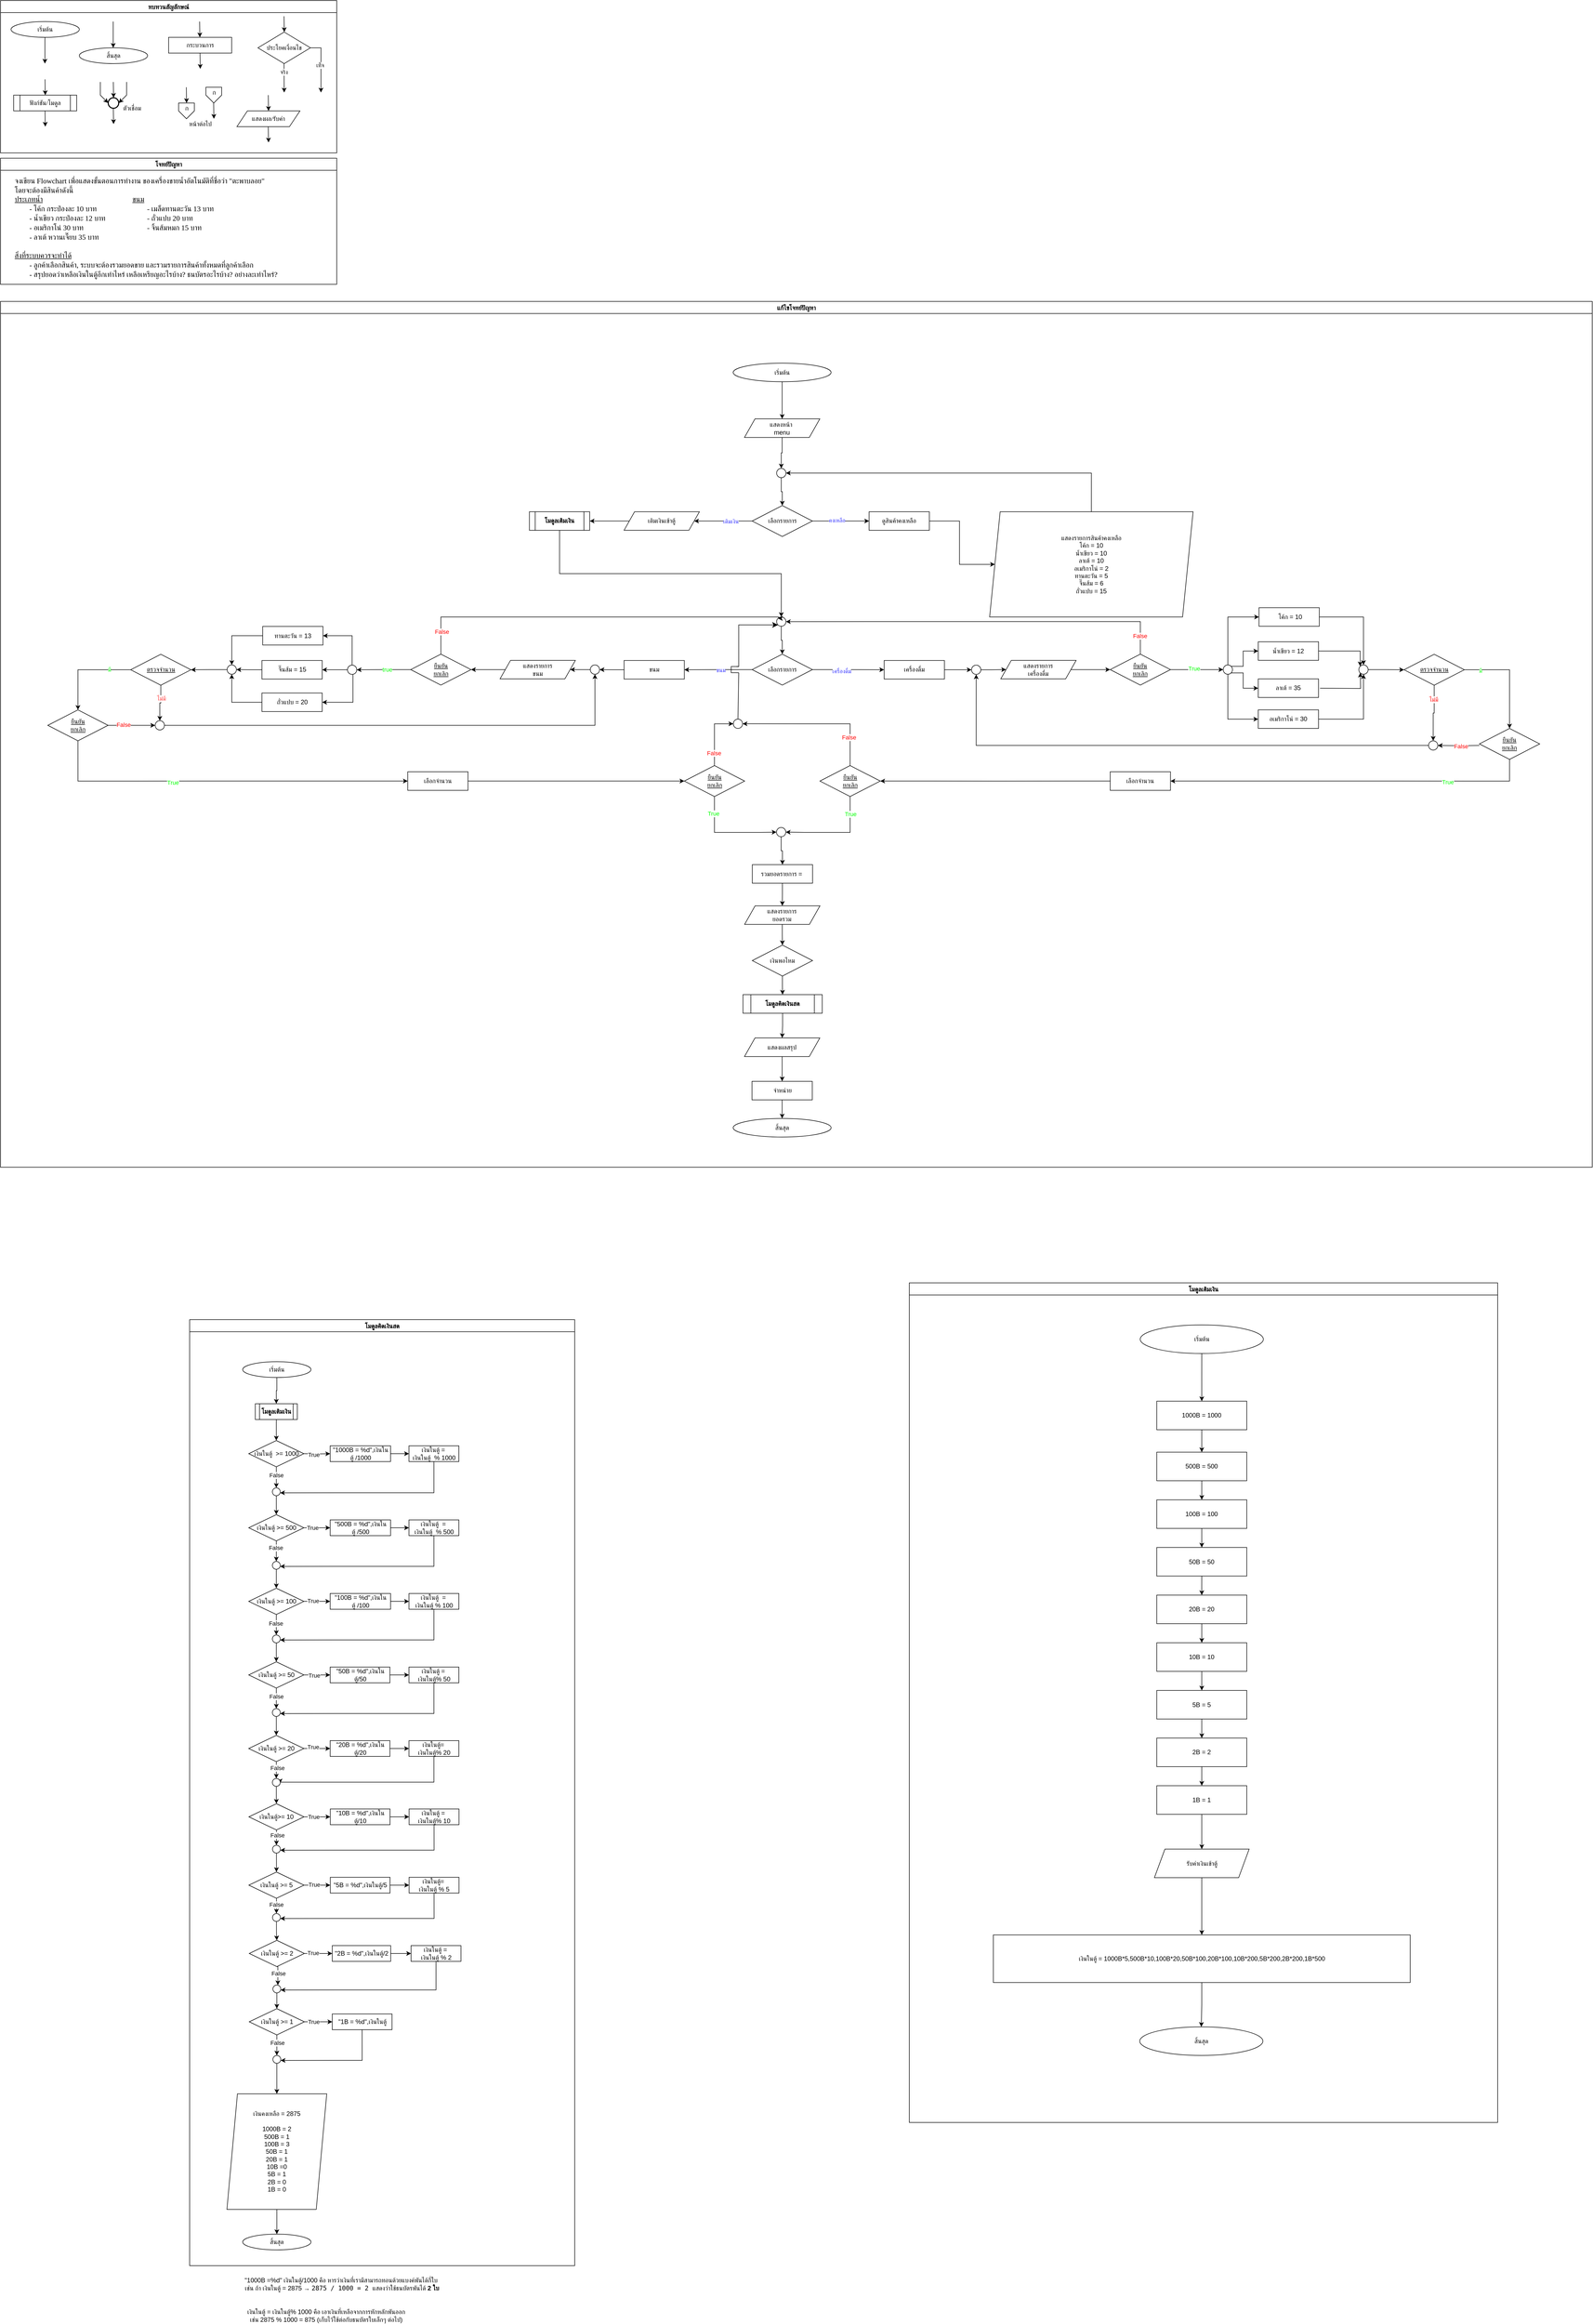 <mxfile version="28.0.5">
  <diagram id="C5RBs43oDa-KdzZeNtuy" name="Page-1">
    <mxGraphModel dx="25914" dy="12860" grid="1" gridSize="10" guides="1" tooltips="1" connect="1" arrows="1" fold="1" page="1" pageScale="1" pageWidth="1654" pageHeight="2336" math="0" shadow="0">
      <root>
        <mxCell id="WIyWlLk6GJQsqaUBKTNV-0" />
        <mxCell id="WIyWlLk6GJQsqaUBKTNV-1" parent="WIyWlLk6GJQsqaUBKTNV-0" />
        <mxCell id="M7CGMbNuYNeq0SnUNNgH-6" value="ทบทวนสัญลักษณ์" style="swimlane;fontFamily=Sarabun;fontSource=https%3A%2F%2Ffonts.googleapis.com%2Fcss%3Ffamily%3DSarabun;" parent="WIyWlLk6GJQsqaUBKTNV-1" vertex="1">
          <mxGeometry x="-1570" y="30" width="640" height="290" as="geometry" />
        </mxCell>
        <mxCell id="M7CGMbNuYNeq0SnUNNgH-2" value="&lt;font data-font-src=&quot;https://fonts.googleapis.com/css?family=Sarabun&quot; face=&quot;Sarabun&quot;&gt;เริ่มต้น&lt;/font&gt;" style="ellipse;whiteSpace=wrap;html=1;" parent="M7CGMbNuYNeq0SnUNNgH-6" vertex="1">
          <mxGeometry x="20" y="40" width="130" height="30" as="geometry" />
        </mxCell>
        <mxCell id="M7CGMbNuYNeq0SnUNNgH-5" value="" style="endArrow=classic;html=1;rounded=0;" parent="M7CGMbNuYNeq0SnUNNgH-6" edge="1">
          <mxGeometry width="50" height="50" relative="1" as="geometry">
            <mxPoint x="84.5" y="70" as="sourcePoint" />
            <mxPoint x="84.5" y="120" as="targetPoint" />
          </mxGeometry>
        </mxCell>
        <mxCell id="M7CGMbNuYNeq0SnUNNgH-3" value="&lt;font face=&quot;Sarabun&quot;&gt;สิ้นสุด&lt;/font&gt;" style="ellipse;whiteSpace=wrap;html=1;" parent="M7CGMbNuYNeq0SnUNNgH-6" vertex="1">
          <mxGeometry x="150" y="90" width="130" height="30" as="geometry" />
        </mxCell>
        <mxCell id="M7CGMbNuYNeq0SnUNNgH-4" value="" style="endArrow=classic;html=1;rounded=0;" parent="M7CGMbNuYNeq0SnUNNgH-6" edge="1">
          <mxGeometry width="50" height="50" relative="1" as="geometry">
            <mxPoint x="214.5" y="40" as="sourcePoint" />
            <mxPoint x="214.5" y="90" as="targetPoint" />
          </mxGeometry>
        </mxCell>
        <mxCell id="mvioNwK95yMqdUQ73LqQ-0" value="กระบวนการ" style="rounded=0;whiteSpace=wrap;html=1;fontFamily=Sarabun;fontSource=https%3A%2F%2Ffonts.googleapis.com%2Fcss%3Ffamily%3DSarabun;" parent="M7CGMbNuYNeq0SnUNNgH-6" vertex="1">
          <mxGeometry x="320" y="70" width="120" height="30" as="geometry" />
        </mxCell>
        <mxCell id="mvioNwK95yMqdUQ73LqQ-1" value="" style="endArrow=classic;html=1;rounded=0;" parent="M7CGMbNuYNeq0SnUNNgH-6" edge="1">
          <mxGeometry width="50" height="50" relative="1" as="geometry">
            <mxPoint x="379" y="40" as="sourcePoint" />
            <mxPoint x="379.5" y="70" as="targetPoint" />
          </mxGeometry>
        </mxCell>
        <mxCell id="mvioNwK95yMqdUQ73LqQ-2" value="" style="endArrow=classic;html=1;rounded=0;" parent="M7CGMbNuYNeq0SnUNNgH-6" edge="1">
          <mxGeometry width="50" height="50" relative="1" as="geometry">
            <mxPoint x="379.75" y="100" as="sourcePoint" />
            <mxPoint x="380.25" y="130" as="targetPoint" />
          </mxGeometry>
        </mxCell>
        <mxCell id="mvioNwK95yMqdUQ73LqQ-3" value="ประโยคเงื่อนไข" style="rhombus;whiteSpace=wrap;html=1;fontFamily=Sarabun;fontSource=https%3A%2F%2Ffonts.googleapis.com%2Fcss%3Ffamily%3DSarabun;" parent="M7CGMbNuYNeq0SnUNNgH-6" vertex="1">
          <mxGeometry x="490" y="60" width="100" height="60" as="geometry" />
        </mxCell>
        <mxCell id="mvioNwK95yMqdUQ73LqQ-4" value="" style="endArrow=classic;html=1;rounded=0;" parent="M7CGMbNuYNeq0SnUNNgH-6" edge="1">
          <mxGeometry width="50" height="50" relative="1" as="geometry">
            <mxPoint x="539.71" y="30" as="sourcePoint" />
            <mxPoint x="540.21" y="60" as="targetPoint" />
          </mxGeometry>
        </mxCell>
        <mxCell id="mvioNwK95yMqdUQ73LqQ-5" value="" style="endArrow=classic;html=1;rounded=0;" parent="M7CGMbNuYNeq0SnUNNgH-6" edge="1">
          <mxGeometry width="50" height="50" relative="1" as="geometry">
            <mxPoint x="539.71" y="120" as="sourcePoint" />
            <mxPoint x="540" y="175" as="targetPoint" />
          </mxGeometry>
        </mxCell>
        <mxCell id="mvioNwK95yMqdUQ73LqQ-7" value="จริง" style="edgeLabel;html=1;align=center;verticalAlign=middle;resizable=0;points=[];fontFamily=Sarabun;fontSource=https%3A%2F%2Ffonts.googleapis.com%2Fcss%3Ffamily%3DSarabun;" parent="mvioNwK95yMqdUQ73LqQ-5" vertex="1" connectable="0">
          <mxGeometry x="-0.414" y="-1" relative="1" as="geometry">
            <mxPoint as="offset" />
          </mxGeometry>
        </mxCell>
        <mxCell id="mvioNwK95yMqdUQ73LqQ-6" value="" style="endArrow=classic;html=1;rounded=0;exitX=1;exitY=0.5;exitDx=0;exitDy=0;" parent="M7CGMbNuYNeq0SnUNNgH-6" source="mvioNwK95yMqdUQ73LqQ-3" edge="1">
          <mxGeometry width="50" height="50" relative="1" as="geometry">
            <mxPoint x="620" y="95" as="sourcePoint" />
            <mxPoint x="610" y="175" as="targetPoint" />
            <Array as="points">
              <mxPoint x="610" y="90" />
            </Array>
          </mxGeometry>
        </mxCell>
        <mxCell id="mvioNwK95yMqdUQ73LqQ-8" value="&lt;font data-font-src=&quot;https://fonts.googleapis.com/css?family=Sarabun&quot; face=&quot;Sarabun&quot;&gt;เท็จ&lt;/font&gt;" style="edgeLabel;html=1;align=center;verticalAlign=middle;resizable=0;points=[];" parent="mvioNwK95yMqdUQ73LqQ-6" vertex="1" connectable="0">
          <mxGeometry x="-0.002" y="-2" relative="1" as="geometry">
            <mxPoint as="offset" />
          </mxGeometry>
        </mxCell>
        <mxCell id="mvioNwK95yMqdUQ73LqQ-9" value="&lt;font data-font-src=&quot;https://fonts.googleapis.com/css?family=Sarabun&quot; face=&quot;Sarabun&quot;&gt;ฟังก์ชัน/โมดูล&lt;/font&gt;" style="shape=process;whiteSpace=wrap;html=1;backgroundOutline=1;" parent="M7CGMbNuYNeq0SnUNNgH-6" vertex="1">
          <mxGeometry x="25" y="180" width="120" height="30" as="geometry" />
        </mxCell>
        <mxCell id="mvioNwK95yMqdUQ73LqQ-11" value="" style="endArrow=classic;html=1;rounded=0;" parent="M7CGMbNuYNeq0SnUNNgH-6" edge="1">
          <mxGeometry width="50" height="50" relative="1" as="geometry">
            <mxPoint x="84.71" y="150" as="sourcePoint" />
            <mxPoint x="85.21" y="180" as="targetPoint" />
          </mxGeometry>
        </mxCell>
        <mxCell id="mvioNwK95yMqdUQ73LqQ-12" value="" style="endArrow=classic;html=1;rounded=0;" parent="M7CGMbNuYNeq0SnUNNgH-6" edge="1">
          <mxGeometry width="50" height="50" relative="1" as="geometry">
            <mxPoint x="84.71" y="210" as="sourcePoint" />
            <mxPoint x="85.21" y="240" as="targetPoint" />
          </mxGeometry>
        </mxCell>
        <mxCell id="mvioNwK95yMqdUQ73LqQ-13" value="" style="strokeWidth=2;html=1;shape=mxgraph.flowchart.start_2;whiteSpace=wrap;" parent="M7CGMbNuYNeq0SnUNNgH-6" vertex="1">
          <mxGeometry x="205" y="185" width="20" height="20" as="geometry" />
        </mxCell>
        <mxCell id="mvioNwK95yMqdUQ73LqQ-16" value="" style="endArrow=classic;html=1;rounded=0;" parent="M7CGMbNuYNeq0SnUNNgH-6" edge="1">
          <mxGeometry width="50" height="50" relative="1" as="geometry">
            <mxPoint x="214.71" y="155" as="sourcePoint" />
            <mxPoint x="215.21" y="185" as="targetPoint" />
          </mxGeometry>
        </mxCell>
        <mxCell id="mvioNwK95yMqdUQ73LqQ-17" value="" style="endArrow=classic;html=1;rounded=0;entryX=0;entryY=0.5;entryDx=0;entryDy=0;entryPerimeter=0;" parent="M7CGMbNuYNeq0SnUNNgH-6" target="mvioNwK95yMqdUQ73LqQ-13" edge="1">
          <mxGeometry width="50" height="50" relative="1" as="geometry">
            <mxPoint x="190.0" y="155" as="sourcePoint" />
            <mxPoint x="190.5" y="185" as="targetPoint" />
            <Array as="points">
              <mxPoint x="190" y="180" />
            </Array>
          </mxGeometry>
        </mxCell>
        <mxCell id="mvioNwK95yMqdUQ73LqQ-18" value="" style="endArrow=classic;html=1;rounded=0;entryX=1;entryY=0.5;entryDx=0;entryDy=0;entryPerimeter=0;" parent="M7CGMbNuYNeq0SnUNNgH-6" target="mvioNwK95yMqdUQ73LqQ-13" edge="1">
          <mxGeometry width="50" height="50" relative="1" as="geometry">
            <mxPoint x="240.0" y="155" as="sourcePoint" />
            <mxPoint x="240.5" y="185" as="targetPoint" />
            <Array as="points">
              <mxPoint x="240" y="180" />
            </Array>
          </mxGeometry>
        </mxCell>
        <mxCell id="mvioNwK95yMqdUQ73LqQ-19" value="" style="endArrow=classic;html=1;rounded=0;" parent="M7CGMbNuYNeq0SnUNNgH-6" edge="1">
          <mxGeometry width="50" height="50" relative="1" as="geometry">
            <mxPoint x="214.71" y="205" as="sourcePoint" />
            <mxPoint x="215.21" y="235" as="targetPoint" />
          </mxGeometry>
        </mxCell>
        <mxCell id="mvioNwK95yMqdUQ73LqQ-20" value="&lt;font data-font-src=&quot;https://fonts.googleapis.com/css?family=Sarabun&quot; face=&quot;Sarabun&quot;&gt;ตัวเชื่อม&lt;/font&gt;" style="text;html=1;align=center;verticalAlign=middle;resizable=0;points=[];autosize=1;strokeColor=none;fillColor=none;" parent="M7CGMbNuYNeq0SnUNNgH-6" vertex="1">
          <mxGeometry x="220" y="190" width="60" height="30" as="geometry" />
        </mxCell>
        <mxCell id="mvioNwK95yMqdUQ73LqQ-25" value="" style="endArrow=classic;html=1;rounded=0;" parent="M7CGMbNuYNeq0SnUNNgH-6" edge="1">
          <mxGeometry width="50" height="50" relative="1" as="geometry">
            <mxPoint x="353.71" y="165" as="sourcePoint" />
            <mxPoint x="354.21" y="195" as="targetPoint" />
          </mxGeometry>
        </mxCell>
        <mxCell id="mvioNwK95yMqdUQ73LqQ-21" value="" style="verticalLabelPosition=bottom;verticalAlign=top;html=1;shape=offPageConnector;rounded=0;size=0.5;" parent="M7CGMbNuYNeq0SnUNNgH-6" vertex="1">
          <mxGeometry x="339" y="195" width="30" height="30" as="geometry" />
        </mxCell>
        <mxCell id="mvioNwK95yMqdUQ73LqQ-26" value="" style="endArrow=classic;html=1;rounded=0;" parent="M7CGMbNuYNeq0SnUNNgH-6" edge="1">
          <mxGeometry width="50" height="50" relative="1" as="geometry">
            <mxPoint x="405.71" y="195" as="sourcePoint" />
            <mxPoint x="406.21" y="225" as="targetPoint" />
          </mxGeometry>
        </mxCell>
        <mxCell id="mvioNwK95yMqdUQ73LqQ-27" value="" style="verticalLabelPosition=bottom;verticalAlign=top;html=1;shape=offPageConnector;rounded=0;size=0.5;" parent="M7CGMbNuYNeq0SnUNNgH-6" vertex="1">
          <mxGeometry x="391" y="165" width="30" height="30" as="geometry" />
        </mxCell>
        <mxCell id="mvioNwK95yMqdUQ73LqQ-28" value="หน้าต่อไป" style="text;html=1;align=center;verticalAlign=middle;resizable=0;points=[];autosize=1;strokeColor=none;fillColor=none;fontFamily=Sarabun;fontSource=https%3A%2F%2Ffonts.googleapis.com%2Fcss%3Ffamily%3DSarabun;" parent="M7CGMbNuYNeq0SnUNNgH-6" vertex="1">
          <mxGeometry x="345" y="220" width="70" height="30" as="geometry" />
        </mxCell>
        <mxCell id="mvioNwK95yMqdUQ73LqQ-29" value="ก" style="text;html=1;align=center;verticalAlign=middle;resizable=0;points=[];autosize=1;strokeColor=none;fillColor=none;fontFamily=Sarabun;fontSource=https%3A%2F%2Ffonts.googleapis.com%2Fcss%3Ffamily%3DSarabun;" parent="M7CGMbNuYNeq0SnUNNgH-6" vertex="1">
          <mxGeometry x="339" y="190" width="30" height="30" as="geometry" />
        </mxCell>
        <mxCell id="mvioNwK95yMqdUQ73LqQ-30" value="ก" style="text;html=1;align=center;verticalAlign=middle;resizable=0;points=[];autosize=1;strokeColor=none;fillColor=none;fontFamily=Sarabun;fontSource=https%3A%2F%2Ffonts.googleapis.com%2Fcss%3Ffamily%3DSarabun;" parent="M7CGMbNuYNeq0SnUNNgH-6" vertex="1">
          <mxGeometry x="391" y="160" width="30" height="30" as="geometry" />
        </mxCell>
        <mxCell id="mvioNwK95yMqdUQ73LqQ-32" value="แสดงผล/รับค่า" style="shape=parallelogram;perimeter=parallelogramPerimeter;whiteSpace=wrap;html=1;fixedSize=1;fontFamily=Sarabun;fontSource=https%3A%2F%2Ffonts.googleapis.com%2Fcss%3Ffamily%3DSarabun;" parent="M7CGMbNuYNeq0SnUNNgH-6" vertex="1">
          <mxGeometry x="450" y="210" width="120" height="30" as="geometry" />
        </mxCell>
        <mxCell id="mvioNwK95yMqdUQ73LqQ-33" value="" style="endArrow=classic;html=1;rounded=0;" parent="M7CGMbNuYNeq0SnUNNgH-6" edge="1">
          <mxGeometry width="50" height="50" relative="1" as="geometry">
            <mxPoint x="509.71" y="180" as="sourcePoint" />
            <mxPoint x="510.21" y="210" as="targetPoint" />
          </mxGeometry>
        </mxCell>
        <mxCell id="mvioNwK95yMqdUQ73LqQ-34" value="" style="endArrow=classic;html=1;rounded=0;" parent="M7CGMbNuYNeq0SnUNNgH-6" edge="1">
          <mxGeometry width="50" height="50" relative="1" as="geometry">
            <mxPoint x="509.71" y="240" as="sourcePoint" />
            <mxPoint x="510.21" y="270" as="targetPoint" />
          </mxGeometry>
        </mxCell>
        <mxCell id="mvioNwK95yMqdUQ73LqQ-36" value="แก้ไขโจทย์ปัญหา" style="swimlane;fontFamily=Sarabun;fontSource=https%3A%2F%2Ffonts.googleapis.com%2Fcss%3Ffamily%3DSarabun;" parent="WIyWlLk6GJQsqaUBKTNV-1" vertex="1">
          <mxGeometry x="-1570" y="602.5" width="3030" height="1647.5" as="geometry" />
        </mxCell>
        <mxCell id="wKNNjo7Y6A36gdDikZfP-55" value="" style="group" vertex="1" connectable="0" parent="mvioNwK95yMqdUQ73LqQ-36">
          <mxGeometry x="90" y="117.5" width="2840" height="1472.5" as="geometry" />
        </mxCell>
        <mxCell id="mvioNwK95yMqdUQ73LqQ-69" value="&lt;font face=&quot;Sarabun&quot;&gt;สิ้นสุด&lt;/font&gt;" style="ellipse;whiteSpace=wrap;html=1;" parent="wKNNjo7Y6A36gdDikZfP-55" vertex="1">
          <mxGeometry x="1304.693" y="1437.16" width="186.465" height="35.34" as="geometry" />
        </mxCell>
        <mxCell id="YwtFcU3W_s7hRUa__BhS-421" value="" style="edgeStyle=orthogonalEdgeStyle;rounded=0;orthogonalLoop=1;jettySize=auto;html=1;" parent="wKNNjo7Y6A36gdDikZfP-55" source="242Sa01oflXTXFFQbD-G-119" target="YwtFcU3W_s7hRUa__BhS-417" edge="1">
          <mxGeometry relative="1" as="geometry" />
        </mxCell>
        <mxCell id="242Sa01oflXTXFFQbD-G-119" value="เติมเงินเข้าตู้" style="shape=parallelogram;perimeter=parallelogramPerimeter;whiteSpace=wrap;html=1;fixedSize=1;" parent="wKNNjo7Y6A36gdDikZfP-55" vertex="1">
          <mxGeometry x="1096.986" y="282.72" width="143.434" height="35.34" as="geometry" />
        </mxCell>
        <mxCell id="YwtFcU3W_s7hRUa__BhS-202" value="" style="edgeStyle=orthogonalEdgeStyle;rounded=0;orthogonalLoop=1;jettySize=auto;html=1;" parent="wKNNjo7Y6A36gdDikZfP-55" source="242Sa01oflXTXFFQbD-G-6" target="YwtFcU3W_s7hRUa__BhS-200" edge="1">
          <mxGeometry relative="1" as="geometry" />
        </mxCell>
        <mxCell id="YwtFcU3W_s7hRUa__BhS-203" value="&lt;font style=&quot;color: rgb(51, 51, 255);&quot;&gt;ขนม&lt;/font&gt;" style="edgeLabel;html=1;align=center;verticalAlign=middle;resizable=0;points=[];" parent="YwtFcU3W_s7hRUa__BhS-202" vertex="1" connectable="0">
          <mxGeometry x="-0.067" y="1" relative="1" as="geometry">
            <mxPoint as="offset" />
          </mxGeometry>
        </mxCell>
        <mxCell id="YwtFcU3W_s7hRUa__BhS-205" value="" style="edgeStyle=orthogonalEdgeStyle;rounded=0;orthogonalLoop=1;jettySize=auto;html=1;" parent="wKNNjo7Y6A36gdDikZfP-55" source="242Sa01oflXTXFFQbD-G-6" target="YwtFcU3W_s7hRUa__BhS-204" edge="1">
          <mxGeometry relative="1" as="geometry" />
        </mxCell>
        <mxCell id="YwtFcU3W_s7hRUa__BhS-207" value="&lt;font style=&quot;color: rgb(51, 51, 255);&quot;&gt;เครื่องดื่ม&lt;/font&gt;" style="edgeLabel;html=1;align=center;verticalAlign=middle;resizable=0;points=[];" parent="YwtFcU3W_s7hRUa__BhS-205" vertex="1" connectable="0">
          <mxGeometry x="-0.189" y="-3" relative="1" as="geometry">
            <mxPoint as="offset" />
          </mxGeometry>
        </mxCell>
        <mxCell id="242Sa01oflXTXFFQbD-G-6" value="เลือกรายการ" style="rhombus;whiteSpace=wrap;html=1;" parent="wKNNjo7Y6A36gdDikZfP-55" vertex="1">
          <mxGeometry x="1340.824" y="553.66" width="114.747" height="58.9" as="geometry" />
        </mxCell>
        <mxCell id="YwtFcU3W_s7hRUa__BhS-208" style="edgeStyle=orthogonalEdgeStyle;rounded=0;orthogonalLoop=1;jettySize=auto;html=1;exitX=0.5;exitY=0;exitDx=0;exitDy=0;entryX=1;entryY=0.5;entryDx=0;entryDy=0;" parent="wKNNjo7Y6A36gdDikZfP-55" source="242Sa01oflXTXFFQbD-G-49" target="242Sa01oflXTXFFQbD-G-51" edge="1">
          <mxGeometry relative="1" as="geometry" />
        </mxCell>
        <mxCell id="YwtFcU3W_s7hRUa__BhS-211" value="&lt;font style=&quot;color: rgb(255, 0, 0);&quot;&gt;False&lt;/font&gt;" style="edgeLabel;html=1;align=center;verticalAlign=middle;resizable=0;points=[];" parent="YwtFcU3W_s7hRUa__BhS-208" vertex="1" connectable="0">
          <mxGeometry x="-0.62" y="3" relative="1" as="geometry">
            <mxPoint as="offset" />
          </mxGeometry>
        </mxCell>
        <mxCell id="YwtFcU3W_s7hRUa__BhS-239" style="edgeStyle=orthogonalEdgeStyle;rounded=0;orthogonalLoop=1;jettySize=auto;html=1;exitX=0.5;exitY=1;exitDx=0;exitDy=0;entryX=1;entryY=0.5;entryDx=0;entryDy=0;" parent="wKNNjo7Y6A36gdDikZfP-55" source="242Sa01oflXTXFFQbD-G-49" target="YwtFcU3W_s7hRUa__BhS-238" edge="1">
          <mxGeometry relative="1" as="geometry">
            <Array as="points">
              <mxPoint x="1527.576" y="892.924" />
              <mxPoint x="1440.081" y="892.924" />
            </Array>
          </mxGeometry>
        </mxCell>
        <mxCell id="YwtFcU3W_s7hRUa__BhS-247" value="True" style="edgeLabel;html=1;align=center;verticalAlign=middle;resizable=0;points=[];fontColor=#00FF00;" parent="YwtFcU3W_s7hRUa__BhS-239" vertex="1" connectable="0">
          <mxGeometry x="-0.652" relative="1" as="geometry">
            <mxPoint as="offset" />
          </mxGeometry>
        </mxCell>
        <mxCell id="242Sa01oflXTXFFQbD-G-49" value="ยืนยัน&lt;div&gt;ยกเลิก&lt;/div&gt;" style="rhombus;whiteSpace=wrap;html=1;fontStyle=4" parent="wKNNjo7Y6A36gdDikZfP-55" vertex="1">
          <mxGeometry x="1469.915" y="765.7" width="114.747" height="58.9" as="geometry" />
        </mxCell>
        <mxCell id="242Sa01oflXTXFFQbD-G-51" value="" style="ellipse;whiteSpace=wrap;html=1;aspect=fixed;" parent="wKNNjo7Y6A36gdDikZfP-55" vertex="1">
          <mxGeometry x="1304.966" y="677.35" width="17.67" height="17.67" as="geometry" />
        </mxCell>
        <mxCell id="YwtFcU3W_s7hRUa__BhS-209" style="edgeStyle=orthogonalEdgeStyle;rounded=0;orthogonalLoop=1;jettySize=auto;html=1;exitX=0.5;exitY=0;exitDx=0;exitDy=0;entryX=0;entryY=0.5;entryDx=0;entryDy=0;" parent="wKNNjo7Y6A36gdDikZfP-55" source="242Sa01oflXTXFFQbD-G-89" target="242Sa01oflXTXFFQbD-G-51" edge="1">
          <mxGeometry relative="1" as="geometry">
            <mxPoint x="1362.626" y="683.24" as="targetPoint" />
          </mxGeometry>
        </mxCell>
        <mxCell id="YwtFcU3W_s7hRUa__BhS-210" value="False" style="edgeLabel;html=1;align=center;verticalAlign=middle;resizable=0;points=[];fontColor=#FF0000;" parent="YwtFcU3W_s7hRUa__BhS-209" vertex="1" connectable="0">
          <mxGeometry x="-0.59" y="1" relative="1" as="geometry">
            <mxPoint as="offset" />
          </mxGeometry>
        </mxCell>
        <mxCell id="YwtFcU3W_s7hRUa__BhS-241" style="edgeStyle=orthogonalEdgeStyle;rounded=0;orthogonalLoop=1;jettySize=auto;html=1;exitX=0.5;exitY=1;exitDx=0;exitDy=0;entryX=0;entryY=0.5;entryDx=0;entryDy=0;" parent="wKNNjo7Y6A36gdDikZfP-55" source="242Sa01oflXTXFFQbD-G-89" target="YwtFcU3W_s7hRUa__BhS-238" edge="1">
          <mxGeometry relative="1" as="geometry">
            <Array as="points">
              <mxPoint x="1269.394" y="892.924" />
              <mxPoint x="1356.889" y="892.924" />
            </Array>
          </mxGeometry>
        </mxCell>
        <mxCell id="YwtFcU3W_s7hRUa__BhS-246" value="True" style="edgeLabel;html=1;align=center;verticalAlign=middle;resizable=0;points=[];fontColor=#00FF00;" parent="YwtFcU3W_s7hRUa__BhS-241" vertex="1" connectable="0">
          <mxGeometry x="-0.651" y="-2" relative="1" as="geometry">
            <mxPoint as="offset" />
          </mxGeometry>
        </mxCell>
        <mxCell id="242Sa01oflXTXFFQbD-G-89" value="ยืนยัน&lt;div&gt;ยกเลิก&lt;/div&gt;" style="rhombus;whiteSpace=wrap;html=1;fontStyle=4" parent="wKNNjo7Y6A36gdDikZfP-55" vertex="1">
          <mxGeometry x="1211.733" y="765.7" width="114.747" height="58.9" as="geometry" />
        </mxCell>
        <mxCell id="YwtFcU3W_s7hRUa__BhS-302" style="edgeStyle=orthogonalEdgeStyle;rounded=0;orthogonalLoop=1;jettySize=auto;html=1;exitX=0.5;exitY=1;exitDx=0;exitDy=0;entryX=0.5;entryY=0;entryDx=0;entryDy=0;" parent="wKNNjo7Y6A36gdDikZfP-55" source="242Sa01oflXTXFFQbD-G-115" target="242Sa01oflXTXFFQbD-G-128" edge="1">
          <mxGeometry relative="1" as="geometry" />
        </mxCell>
        <mxCell id="242Sa01oflXTXFFQbD-G-115" value="&lt;span style=&quot;font-family: Sarabun; font-weight: 700; text-wrap-mode: nowrap;&quot;&gt;โมดูลคิดเงินสด&lt;/span&gt;" style="shape=process;whiteSpace=wrap;html=1;backgroundOutline=1;" parent="wKNNjo7Y6A36gdDikZfP-55" vertex="1">
          <mxGeometry x="1323.34" y="1201.56" width="150.893" height="35.34" as="geometry" />
        </mxCell>
        <mxCell id="YwtFcU3W_s7hRUa__BhS-227" style="edgeStyle=orthogonalEdgeStyle;rounded=0;orthogonalLoop=1;jettySize=auto;html=1;exitX=0.5;exitY=0;exitDx=0;exitDy=0;entryX=1;entryY=0.5;entryDx=0;entryDy=0;" parent="wKNNjo7Y6A36gdDikZfP-55" source="242Sa01oflXTXFFQbD-G-120" target="YwtFcU3W_s7hRUa__BhS-224" edge="1">
          <mxGeometry relative="1" as="geometry" />
        </mxCell>
        <mxCell id="242Sa01oflXTXFFQbD-G-120" value="แสดงรายการ&lt;span style=&quot;background-color: transparent; color: light-dark(rgb(0, 0, 0), rgb(255, 255, 255));&quot;&gt;สินค้าคงเหลือ&lt;/span&gt;&lt;div&gt;&lt;span style=&quot;background-color: transparent; color: light-dark(rgb(0, 0, 0), rgb(255, 255, 255));&quot;&gt;โค้ก = 10&lt;/span&gt;&lt;/div&gt;&lt;div&gt;&lt;span style=&quot;background-color: transparent; color: light-dark(rgb(0, 0, 0), rgb(255, 255, 255));&quot;&gt;น้ำเขียว = 10&lt;/span&gt;&lt;/div&gt;&lt;div&gt;&lt;span style=&quot;background-color: transparent; color: light-dark(rgb(0, 0, 0), rgb(255, 255, 255));&quot;&gt;ลาเต้ = 10&lt;/span&gt;&lt;/div&gt;&lt;div&gt;&lt;span style=&quot;background-color: transparent; color: light-dark(rgb(0, 0, 0), rgb(255, 255, 255));&quot;&gt;อเมริกาโน่ = 2&lt;/span&gt;&lt;/div&gt;&lt;div&gt;&lt;span style=&quot;background-color: transparent; color: light-dark(rgb(0, 0, 0), rgb(255, 255, 255));&quot;&gt;ทานตะวัน = 5&lt;/span&gt;&lt;/div&gt;&lt;div&gt;&lt;span style=&quot;background-color: transparent; color: light-dark(rgb(0, 0, 0), rgb(255, 255, 255));&quot;&gt;จี๊นส้ม = 6&lt;/span&gt;&lt;/div&gt;&lt;div&gt;&lt;span style=&quot;background-color: transparent; color: light-dark(rgb(0, 0, 0), rgb(255, 255, 255));&quot;&gt;ถั่วแปบ = 15&lt;/span&gt;&lt;/div&gt;" style="shape=parallelogram;perimeter=parallelogramPerimeter;whiteSpace=wrap;html=1;fixedSize=1;" parent="wKNNjo7Y6A36gdDikZfP-55" vertex="1">
          <mxGeometry x="1792.929" y="282.72" width="387.273" height="200.26" as="geometry" />
        </mxCell>
        <mxCell id="YwtFcU3W_s7hRUa__BhS-174" value="" style="edgeStyle=orthogonalEdgeStyle;rounded=0;orthogonalLoop=1;jettySize=auto;html=1;" parent="wKNNjo7Y6A36gdDikZfP-55" source="242Sa01oflXTXFFQbD-G-124" target="YwtFcU3W_s7hRUa__BhS-173" edge="1">
          <mxGeometry relative="1" as="geometry" />
        </mxCell>
        <mxCell id="242Sa01oflXTXFFQbD-G-124" value="รวมยอดรายการ =&amp;nbsp;" style="rounded=0;whiteSpace=wrap;html=1;" parent="wKNNjo7Y6A36gdDikZfP-55" vertex="1">
          <mxGeometry x="1341.097" y="954.18" width="114.747" height="35.34" as="geometry" />
        </mxCell>
        <mxCell id="242Sa01oflXTXFFQbD-G-132" style="edgeStyle=orthogonalEdgeStyle;rounded=0;orthogonalLoop=1;jettySize=auto;html=1;exitX=0.5;exitY=1;exitDx=0;exitDy=0;entryX=0.5;entryY=0;entryDx=0;entryDy=0;" parent="wKNNjo7Y6A36gdDikZfP-55" source="242Sa01oflXTXFFQbD-G-128" target="242Sa01oflXTXFFQbD-G-131" edge="1">
          <mxGeometry relative="1" as="geometry" />
        </mxCell>
        <mxCell id="242Sa01oflXTXFFQbD-G-128" value="แสดงผลสรุป" style="shape=parallelogram;perimeter=parallelogramPerimeter;whiteSpace=wrap;html=1;fixedSize=1;" parent="wKNNjo7Y6A36gdDikZfP-55" vertex="1">
          <mxGeometry x="1326.208" y="1284.02" width="143.434" height="35.34" as="geometry" />
        </mxCell>
        <mxCell id="242Sa01oflXTXFFQbD-G-133" style="edgeStyle=orthogonalEdgeStyle;rounded=0;orthogonalLoop=1;jettySize=auto;html=1;exitX=0.5;exitY=1;exitDx=0;exitDy=0;entryX=0.5;entryY=0;entryDx=0;entryDy=0;" parent="wKNNjo7Y6A36gdDikZfP-55" source="242Sa01oflXTXFFQbD-G-131" target="mvioNwK95yMqdUQ73LqQ-69" edge="1">
          <mxGeometry relative="1" as="geometry" />
        </mxCell>
        <mxCell id="242Sa01oflXTXFFQbD-G-131" value="จำหน่าย" style="rounded=0;whiteSpace=wrap;html=1;" parent="wKNNjo7Y6A36gdDikZfP-55" vertex="1">
          <mxGeometry x="1340.552" y="1366.48" width="114.747" height="35.34" as="geometry" />
        </mxCell>
        <mxCell id="242Sa01oflXTXFFQbD-G-144" style="edgeStyle=orthogonalEdgeStyle;rounded=0;orthogonalLoop=1;jettySize=auto;html=1;exitX=0;exitY=0.5;exitDx=0;exitDy=0;entryX=1;entryY=0.5;entryDx=0;entryDy=0;" parent="wKNNjo7Y6A36gdDikZfP-55" source="242Sa01oflXTXFFQbD-G-141" target="242Sa01oflXTXFFQbD-G-119" edge="1">
          <mxGeometry relative="1" as="geometry" />
        </mxCell>
        <mxCell id="YwtFcU3W_s7hRUa__BhS-228" value="เติมเงิน" style="edgeLabel;html=1;align=center;verticalAlign=middle;resizable=0;points=[];fontColor=#3333FF;" parent="242Sa01oflXTXFFQbD-G-144" vertex="1" connectable="0">
          <mxGeometry x="-0.261" relative="1" as="geometry">
            <mxPoint as="offset" />
          </mxGeometry>
        </mxCell>
        <mxCell id="YwtFcU3W_s7hRUa__BhS-215" value="" style="edgeStyle=orthogonalEdgeStyle;rounded=0;orthogonalLoop=1;jettySize=auto;html=1;" parent="wKNNjo7Y6A36gdDikZfP-55" source="242Sa01oflXTXFFQbD-G-141" target="YwtFcU3W_s7hRUa__BhS-214" edge="1">
          <mxGeometry relative="1" as="geometry" />
        </mxCell>
        <mxCell id="YwtFcU3W_s7hRUa__BhS-229" value="คงเหลือ" style="edgeLabel;html=1;align=center;verticalAlign=middle;resizable=0;points=[];fontColor=#3333FF;" parent="YwtFcU3W_s7hRUa__BhS-215" vertex="1" connectable="0">
          <mxGeometry x="-0.134" y="2" relative="1" as="geometry">
            <mxPoint as="offset" />
          </mxGeometry>
        </mxCell>
        <mxCell id="242Sa01oflXTXFFQbD-G-141" value="เลือกรายการ" style="rhombus;whiteSpace=wrap;html=1;" parent="wKNNjo7Y6A36gdDikZfP-55" vertex="1">
          <mxGeometry x="1340.824" y="270.94" width="114.747" height="58.9" as="geometry" />
        </mxCell>
        <mxCell id="YwtFcU3W_s7hRUa__BhS-143" style="edgeStyle=orthogonalEdgeStyle;rounded=0;orthogonalLoop=1;jettySize=auto;html=1;exitX=0;exitY=0.5;exitDx=0;exitDy=0;" parent="wKNNjo7Y6A36gdDikZfP-55" source="YwtFcU3W_s7hRUa__BhS-21" target="242Sa01oflXTXFFQbD-G-49" edge="1">
          <mxGeometry relative="1" as="geometry" />
        </mxCell>
        <mxCell id="YwtFcU3W_s7hRUa__BhS-21" value="เลือกจำนวน" style="rounded=0;whiteSpace=wrap;html=1;" parent="wKNNjo7Y6A36gdDikZfP-55" vertex="1">
          <mxGeometry x="2022.424" y="777.48" width="114.747" height="35.34" as="geometry" />
        </mxCell>
        <mxCell id="YwtFcU3W_s7hRUa__BhS-88" style="edgeStyle=orthogonalEdgeStyle;rounded=0;orthogonalLoop=1;jettySize=auto;html=1;exitX=1;exitY=0.5;exitDx=0;exitDy=0;entryX=0.5;entryY=1;entryDx=0;entryDy=0;" parent="wKNNjo7Y6A36gdDikZfP-55" source="YwtFcU3W_s7hRUa__BhS-24" target="YwtFcU3W_s7hRUa__BhS-74" edge="1">
          <mxGeometry relative="1" as="geometry" />
        </mxCell>
        <mxCell id="YwtFcU3W_s7hRUa__BhS-24" value="อเมริกาโน่ =&amp;nbsp;&lt;span style=&quot;background-color: transparent; color: light-dark(rgb(0, 0, 0), rgb(255, 255, 255));&quot;&gt;30&lt;/span&gt;" style="rounded=0;whiteSpace=wrap;html=1;" parent="wKNNjo7Y6A36gdDikZfP-55" vertex="1">
          <mxGeometry x="2304.273" y="659.68" width="114.747" height="35.34" as="geometry" />
        </mxCell>
        <mxCell id="YwtFcU3W_s7hRUa__BhS-79" style="edgeStyle=orthogonalEdgeStyle;rounded=0;orthogonalLoop=1;jettySize=auto;html=1;exitX=1;exitY=0.5;exitDx=0;exitDy=0;entryX=0;entryY=0.5;entryDx=0;entryDy=0;" parent="wKNNjo7Y6A36gdDikZfP-55" source="YwtFcU3W_s7hRUa__BhS-59" target="YwtFcU3W_s7hRUa__BhS-73" edge="1">
          <mxGeometry relative="1" as="geometry" />
        </mxCell>
        <mxCell id="YwtFcU3W_s7hRUa__BhS-59" value="แสดงรายการ&lt;div&gt;เครื่องดื่ม&lt;/div&gt;" style="shape=parallelogram;perimeter=parallelogramPerimeter;whiteSpace=wrap;html=1;fixedSize=1;" parent="wKNNjo7Y6A36gdDikZfP-55" vertex="1">
          <mxGeometry x="1814.158" y="565.44" width="143.434" height="35.34" as="geometry" />
        </mxCell>
        <mxCell id="YwtFcU3W_s7hRUa__BhS-89" style="edgeStyle=orthogonalEdgeStyle;rounded=0;orthogonalLoop=1;jettySize=auto;html=1;exitX=1;exitY=0.5;exitDx=0;exitDy=0;" parent="wKNNjo7Y6A36gdDikZfP-55" edge="1">
          <mxGeometry relative="1" as="geometry">
            <mxPoint x="2498.626" y="589" as="targetPoint" />
            <mxPoint x="2421.889" y="618.45" as="sourcePoint" />
          </mxGeometry>
        </mxCell>
        <mxCell id="YwtFcU3W_s7hRUa__BhS-61" value="ลาเต้ =&amp;nbsp;&lt;span style=&quot;background-color: transparent; color: light-dark(rgb(0, 0, 0), rgb(255, 255, 255));&quot;&gt;35&lt;/span&gt;" style="rounded=0;whiteSpace=wrap;html=1;" parent="wKNNjo7Y6A36gdDikZfP-55" vertex="1">
          <mxGeometry x="2304.273" y="600.78" width="114.747" height="35.34" as="geometry" />
        </mxCell>
        <mxCell id="YwtFcU3W_s7hRUa__BhS-87" style="edgeStyle=orthogonalEdgeStyle;rounded=0;orthogonalLoop=1;jettySize=auto;html=1;exitX=1;exitY=0.5;exitDx=0;exitDy=0;entryX=0;entryY=0;entryDx=0;entryDy=0;" parent="wKNNjo7Y6A36gdDikZfP-55" source="YwtFcU3W_s7hRUa__BhS-62" target="YwtFcU3W_s7hRUa__BhS-74" edge="1">
          <mxGeometry relative="1" as="geometry" />
        </mxCell>
        <mxCell id="YwtFcU3W_s7hRUa__BhS-62" value="น้ำเขียว =&amp;nbsp;&lt;span style=&quot;background-color: transparent; color: light-dark(rgb(0, 0, 0), rgb(255, 255, 255));&quot;&gt;12&lt;/span&gt;" style="rounded=0;whiteSpace=wrap;html=1;" parent="wKNNjo7Y6A36gdDikZfP-55" vertex="1">
          <mxGeometry x="2304.273" y="530.1" width="114.747" height="35.34" as="geometry" />
        </mxCell>
        <mxCell id="YwtFcU3W_s7hRUa__BhS-86" style="edgeStyle=orthogonalEdgeStyle;rounded=0;orthogonalLoop=1;jettySize=auto;html=1;exitX=1;exitY=0.5;exitDx=0;exitDy=0;entryX=0.5;entryY=0;entryDx=0;entryDy=0;" parent="wKNNjo7Y6A36gdDikZfP-55" source="YwtFcU3W_s7hRUa__BhS-63" target="YwtFcU3W_s7hRUa__BhS-74" edge="1">
          <mxGeometry relative="1" as="geometry" />
        </mxCell>
        <mxCell id="YwtFcU3W_s7hRUa__BhS-63" value="&amp;nbsp;โค้ก =&amp;nbsp;&lt;span style=&quot;background-color: transparent; color: light-dark(rgb(0, 0, 0), rgb(255, 255, 255));&quot;&gt;10&lt;/span&gt;" style="rounded=0;whiteSpace=wrap;html=1;" parent="wKNNjo7Y6A36gdDikZfP-55" vertex="1">
          <mxGeometry x="2305.707" y="465.31" width="114.747" height="35.34" as="geometry" />
        </mxCell>
        <mxCell id="YwtFcU3W_s7hRUa__BhS-66" style="edgeStyle=orthogonalEdgeStyle;rounded=0;orthogonalLoop=1;jettySize=auto;html=1;exitX=0.5;exitY=0;exitDx=0;exitDy=0;entryX=0;entryY=0.5;entryDx=0;entryDy=0;" parent="wKNNjo7Y6A36gdDikZfP-55" source="YwtFcU3W_s7hRUa__BhS-64" target="YwtFcU3W_s7hRUa__BhS-63" edge="1">
          <mxGeometry relative="1" as="geometry" />
        </mxCell>
        <mxCell id="YwtFcU3W_s7hRUa__BhS-67" style="edgeStyle=orthogonalEdgeStyle;rounded=0;orthogonalLoop=1;jettySize=auto;html=1;exitX=0.5;exitY=1;exitDx=0;exitDy=0;entryX=0;entryY=0.5;entryDx=0;entryDy=0;" parent="wKNNjo7Y6A36gdDikZfP-55" source="YwtFcU3W_s7hRUa__BhS-64" target="YwtFcU3W_s7hRUa__BhS-24" edge="1">
          <mxGeometry relative="1" as="geometry" />
        </mxCell>
        <mxCell id="YwtFcU3W_s7hRUa__BhS-68" style="edgeStyle=orthogonalEdgeStyle;rounded=0;orthogonalLoop=1;jettySize=auto;html=1;exitX=1;exitY=1;exitDx=0;exitDy=0;entryX=0;entryY=0.5;entryDx=0;entryDy=0;" parent="wKNNjo7Y6A36gdDikZfP-55" source="YwtFcU3W_s7hRUa__BhS-64" target="YwtFcU3W_s7hRUa__BhS-61" edge="1">
          <mxGeometry relative="1" as="geometry">
            <Array as="points">
              <mxPoint x="2275.586" y="589" />
              <mxPoint x="2275.586" y="618.45" />
            </Array>
          </mxGeometry>
        </mxCell>
        <mxCell id="YwtFcU3W_s7hRUa__BhS-72" style="edgeStyle=orthogonalEdgeStyle;rounded=0;orthogonalLoop=1;jettySize=auto;html=1;exitX=1;exitY=0;exitDx=0;exitDy=0;entryX=0;entryY=0.5;entryDx=0;entryDy=0;" parent="wKNNjo7Y6A36gdDikZfP-55" source="YwtFcU3W_s7hRUa__BhS-64" target="YwtFcU3W_s7hRUa__BhS-62" edge="1">
          <mxGeometry relative="1" as="geometry">
            <Array as="points">
              <mxPoint x="2275.586" y="577.22" />
              <mxPoint x="2275.586" y="547.77" />
            </Array>
          </mxGeometry>
        </mxCell>
        <mxCell id="YwtFcU3W_s7hRUa__BhS-64" value="" style="ellipse;whiteSpace=wrap;html=1;aspect=fixed;" parent="wKNNjo7Y6A36gdDikZfP-55" vertex="1">
          <mxGeometry x="2237.576" y="574.275" width="17.67" height="17.67" as="geometry" />
        </mxCell>
        <mxCell id="YwtFcU3W_s7hRUa__BhS-80" style="edgeStyle=orthogonalEdgeStyle;rounded=0;orthogonalLoop=1;jettySize=auto;html=1;exitX=0.5;exitY=0;exitDx=0;exitDy=0;entryX=1;entryY=0.5;entryDx=0;entryDy=0;" parent="wKNNjo7Y6A36gdDikZfP-55" source="YwtFcU3W_s7hRUa__BhS-73" target="YwtFcU3W_s7hRUa__BhS-76" edge="1">
          <mxGeometry relative="1" as="geometry" />
        </mxCell>
        <mxCell id="YwtFcU3W_s7hRUa__BhS-81" value="False" style="edgeLabel;html=1;align=center;verticalAlign=middle;resizable=0;points=[];fontColor=#FF0000;" parent="YwtFcU3W_s7hRUa__BhS-80" vertex="1" connectable="0">
          <mxGeometry x="-0.905" y="1" relative="1" as="geometry">
            <mxPoint as="offset" />
          </mxGeometry>
        </mxCell>
        <mxCell id="YwtFcU3W_s7hRUa__BhS-82" style="edgeStyle=orthogonalEdgeStyle;rounded=0;orthogonalLoop=1;jettySize=auto;html=1;exitX=1;exitY=0.5;exitDx=0;exitDy=0;entryX=0;entryY=0.5;entryDx=0;entryDy=0;" parent="wKNNjo7Y6A36gdDikZfP-55" source="YwtFcU3W_s7hRUa__BhS-73" target="YwtFcU3W_s7hRUa__BhS-64" edge="1">
          <mxGeometry relative="1" as="geometry" />
        </mxCell>
        <mxCell id="YwtFcU3W_s7hRUa__BhS-83" value="True" style="edgeLabel;html=1;align=center;verticalAlign=middle;resizable=0;points=[];fontColor=#00FF00;" parent="YwtFcU3W_s7hRUa__BhS-82" vertex="1" connectable="0">
          <mxGeometry x="-0.109" y="2" relative="1" as="geometry">
            <mxPoint as="offset" />
          </mxGeometry>
        </mxCell>
        <mxCell id="YwtFcU3W_s7hRUa__BhS-73" value="ยืนยัน&lt;div&gt;ยกเลิก&lt;/div&gt;" style="rhombus;whiteSpace=wrap;html=1;fontStyle=4" parent="wKNNjo7Y6A36gdDikZfP-55" vertex="1">
          <mxGeometry x="2022.424" y="553.66" width="114.747" height="58.9" as="geometry" />
        </mxCell>
        <mxCell id="YwtFcU3W_s7hRUa__BhS-181" value="" style="edgeStyle=orthogonalEdgeStyle;rounded=0;orthogonalLoop=1;jettySize=auto;html=1;" parent="wKNNjo7Y6A36gdDikZfP-55" source="YwtFcU3W_s7hRUa__BhS-74" target="YwtFcU3W_s7hRUa__BhS-175" edge="1">
          <mxGeometry relative="1" as="geometry" />
        </mxCell>
        <mxCell id="YwtFcU3W_s7hRUa__BhS-74" value="" style="ellipse;whiteSpace=wrap;html=1;aspect=fixed;" parent="wKNNjo7Y6A36gdDikZfP-55" vertex="1">
          <mxGeometry x="2495.758" y="574.275" width="17.67" height="17.67" as="geometry" />
        </mxCell>
        <mxCell id="YwtFcU3W_s7hRUa__BhS-92" style="edgeStyle=orthogonalEdgeStyle;rounded=0;orthogonalLoop=1;jettySize=auto;html=1;exitX=0.5;exitY=1;exitDx=0;exitDy=0;entryX=1;entryY=0.5;entryDx=0;entryDy=0;" parent="wKNNjo7Y6A36gdDikZfP-55" source="YwtFcU3W_s7hRUa__BhS-75" target="YwtFcU3W_s7hRUa__BhS-21" edge="1">
          <mxGeometry relative="1" as="geometry" />
        </mxCell>
        <mxCell id="YwtFcU3W_s7hRUa__BhS-95" value="True" style="edgeLabel;html=1;align=center;verticalAlign=middle;resizable=0;points=[];fontColor=#00FF00;" parent="YwtFcU3W_s7hRUa__BhS-92" vertex="1" connectable="0">
          <mxGeometry x="-0.537" y="2" relative="1" as="geometry">
            <mxPoint as="offset" />
          </mxGeometry>
        </mxCell>
        <mxCell id="YwtFcU3W_s7hRUa__BhS-180" value="" style="edgeStyle=orthogonalEdgeStyle;rounded=0;orthogonalLoop=1;jettySize=auto;html=1;" parent="wKNNjo7Y6A36gdDikZfP-55" target="YwtFcU3W_s7hRUa__BhS-176" edge="1">
          <mxGeometry relative="1" as="geometry">
            <mxPoint x="2725.253" y="727.415" as="sourcePoint" />
          </mxGeometry>
        </mxCell>
        <mxCell id="YwtFcU3W_s7hRUa__BhS-185" value="False" style="edgeLabel;html=1;align=center;verticalAlign=middle;resizable=0;points=[];fontColor=#FF0000;" parent="YwtFcU3W_s7hRUa__BhS-180" vertex="1" connectable="0">
          <mxGeometry x="-0.105" y="1" relative="1" as="geometry">
            <mxPoint as="offset" />
          </mxGeometry>
        </mxCell>
        <mxCell id="YwtFcU3W_s7hRUa__BhS-75" value="ยืนยัน&lt;div&gt;ยกเลิก&lt;/div&gt;" style="rhombus;whiteSpace=wrap;html=1;fontStyle=4" parent="wKNNjo7Y6A36gdDikZfP-55" vertex="1">
          <mxGeometry x="2725.253" y="695.02" width="114.747" height="58.9" as="geometry" />
        </mxCell>
        <mxCell id="YwtFcU3W_s7hRUa__BhS-78" value="" style="edgeStyle=orthogonalEdgeStyle;rounded=0;orthogonalLoop=1;jettySize=auto;html=1;" parent="wKNNjo7Y6A36gdDikZfP-55" source="YwtFcU3W_s7hRUa__BhS-76" target="242Sa01oflXTXFFQbD-G-6" edge="1">
          <mxGeometry relative="1" as="geometry" />
        </mxCell>
        <mxCell id="YwtFcU3W_s7hRUa__BhS-76" value="" style="ellipse;whiteSpace=wrap;html=1;aspect=fixed;" parent="wKNNjo7Y6A36gdDikZfP-55" vertex="1">
          <mxGeometry x="1387.44" y="482.98" width="17.67" height="17.67" as="geometry" />
        </mxCell>
        <mxCell id="YwtFcU3W_s7hRUa__BhS-167" style="edgeStyle=orthogonalEdgeStyle;rounded=0;orthogonalLoop=1;jettySize=auto;html=1;exitX=1;exitY=0.5;exitDx=0;exitDy=0;entryX=0;entryY=0.5;entryDx=0;entryDy=0;" parent="wKNNjo7Y6A36gdDikZfP-55" source="YwtFcU3W_s7hRUa__BhS-104" target="242Sa01oflXTXFFQbD-G-89" edge="1">
          <mxGeometry relative="1" as="geometry" />
        </mxCell>
        <mxCell id="YwtFcU3W_s7hRUa__BhS-104" value="เลือกจำนวน" style="rounded=0;whiteSpace=wrap;html=1;" parent="wKNNjo7Y6A36gdDikZfP-55" vertex="1">
          <mxGeometry x="685.186" y="777.48" width="114.747" height="35.34" as="geometry" />
        </mxCell>
        <mxCell id="YwtFcU3W_s7hRUa__BhS-147" style="edgeStyle=orthogonalEdgeStyle;rounded=0;orthogonalLoop=1;jettySize=auto;html=1;exitX=0;exitY=0.5;exitDx=0;exitDy=0;entryX=1;entryY=0.5;entryDx=0;entryDy=0;" parent="wKNNjo7Y6A36gdDikZfP-55" source="YwtFcU3W_s7hRUa__BhS-108" target="YwtFcU3W_s7hRUa__BhS-123" edge="1">
          <mxGeometry relative="1" as="geometry" />
        </mxCell>
        <mxCell id="YwtFcU3W_s7hRUa__BhS-108" value="แสดงรายการ&lt;div&gt;ขนม&lt;/div&gt;" style="shape=parallelogram;perimeter=parallelogramPerimeter;whiteSpace=wrap;html=1;fixedSize=1;" parent="wKNNjo7Y6A36gdDikZfP-55" vertex="1">
          <mxGeometry x="860.893" y="565.44" width="143.434" height="35.34" as="geometry" />
        </mxCell>
        <mxCell id="YwtFcU3W_s7hRUa__BhS-164" style="edgeStyle=orthogonalEdgeStyle;rounded=0;orthogonalLoop=1;jettySize=auto;html=1;exitX=0;exitY=0.5;exitDx=0;exitDy=0;entryX=0.5;entryY=1;entryDx=0;entryDy=0;" parent="wKNNjo7Y6A36gdDikZfP-55" source="YwtFcU3W_s7hRUa__BhS-110" target="YwtFcU3W_s7hRUa__BhS-125" edge="1">
          <mxGeometry relative="1" as="geometry" />
        </mxCell>
        <mxCell id="YwtFcU3W_s7hRUa__BhS-110" value="ถั่วแปบ =&amp;nbsp;&lt;span style=&quot;background-color: transparent; color: light-dark(rgb(0, 0, 0), rgb(255, 255, 255));&quot;&gt;20&lt;/span&gt;" style="rounded=0;whiteSpace=wrap;html=1;" parent="wKNNjo7Y6A36gdDikZfP-55" vertex="1">
          <mxGeometry x="407.64" y="627.58" width="114.747" height="35.34" as="geometry" />
        </mxCell>
        <mxCell id="YwtFcU3W_s7hRUa__BhS-163" style="edgeStyle=orthogonalEdgeStyle;rounded=0;orthogonalLoop=1;jettySize=auto;html=1;exitX=0;exitY=0.5;exitDx=0;exitDy=0;entryX=1;entryY=0.5;entryDx=0;entryDy=0;" parent="wKNNjo7Y6A36gdDikZfP-55" source="YwtFcU3W_s7hRUa__BhS-112" target="YwtFcU3W_s7hRUa__BhS-125" edge="1">
          <mxGeometry relative="1" as="geometry" />
        </mxCell>
        <mxCell id="YwtFcU3W_s7hRUa__BhS-112" value="จี๊นส้ม =&amp;nbsp;&lt;span style=&quot;background-color: transparent; color: light-dark(rgb(0, 0, 0), rgb(255, 255, 255));&quot;&gt;15&lt;/span&gt;" style="rounded=0;whiteSpace=wrap;html=1;" parent="wKNNjo7Y6A36gdDikZfP-55" vertex="1">
          <mxGeometry x="407.64" y="565.735" width="114.747" height="35.34" as="geometry" />
        </mxCell>
        <mxCell id="YwtFcU3W_s7hRUa__BhS-161" style="edgeStyle=orthogonalEdgeStyle;rounded=0;orthogonalLoop=1;jettySize=auto;html=1;exitX=0;exitY=0.5;exitDx=0;exitDy=0;entryX=0.5;entryY=0;entryDx=0;entryDy=0;" parent="wKNNjo7Y6A36gdDikZfP-55" source="YwtFcU3W_s7hRUa__BhS-114" target="YwtFcU3W_s7hRUa__BhS-125" edge="1">
          <mxGeometry relative="1" as="geometry" />
        </mxCell>
        <mxCell id="YwtFcU3W_s7hRUa__BhS-114" value="ทานตะวัน =&amp;nbsp;&lt;span style=&quot;background-color: transparent; color: light-dark(rgb(0, 0, 0), rgb(255, 255, 255));&quot;&gt;13&lt;/span&gt;" style="rounded=0;whiteSpace=wrap;html=1;" parent="wKNNjo7Y6A36gdDikZfP-55" vertex="1">
          <mxGeometry x="409.075" y="500.945" width="114.747" height="35.34" as="geometry" />
        </mxCell>
        <mxCell id="YwtFcU3W_s7hRUa__BhS-154" style="edgeStyle=orthogonalEdgeStyle;rounded=0;orthogonalLoop=1;jettySize=auto;html=1;exitX=0;exitY=0.5;exitDx=0;exitDy=0;entryX=1;entryY=0.5;entryDx=0;entryDy=0;" parent="wKNNjo7Y6A36gdDikZfP-55" source="YwtFcU3W_s7hRUa__BhS-119" target="YwtFcU3W_s7hRUa__BhS-112" edge="1">
          <mxGeometry relative="1" as="geometry" />
        </mxCell>
        <mxCell id="YwtFcU3W_s7hRUa__BhS-155" style="edgeStyle=orthogonalEdgeStyle;rounded=0;orthogonalLoop=1;jettySize=auto;html=1;exitX=0.5;exitY=0;exitDx=0;exitDy=0;entryX=1;entryY=0.5;entryDx=0;entryDy=0;" parent="wKNNjo7Y6A36gdDikZfP-55" source="YwtFcU3W_s7hRUa__BhS-119" target="YwtFcU3W_s7hRUa__BhS-114" edge="1">
          <mxGeometry relative="1" as="geometry" />
        </mxCell>
        <mxCell id="YwtFcU3W_s7hRUa__BhS-156" style="edgeStyle=orthogonalEdgeStyle;rounded=0;orthogonalLoop=1;jettySize=auto;html=1;exitX=0;exitY=1;exitDx=0;exitDy=0;entryX=1;entryY=0.5;entryDx=0;entryDy=0;" parent="wKNNjo7Y6A36gdDikZfP-55" source="YwtFcU3W_s7hRUa__BhS-119" target="YwtFcU3W_s7hRUa__BhS-110" edge="1">
          <mxGeometry relative="1" as="geometry">
            <Array as="points">
              <mxPoint x="580.909" y="590.178" />
              <mxPoint x="580.909" y="645.544" />
            </Array>
          </mxGeometry>
        </mxCell>
        <mxCell id="YwtFcU3W_s7hRUa__BhS-119" value="" style="ellipse;whiteSpace=wrap;html=1;aspect=fixed;" parent="wKNNjo7Y6A36gdDikZfP-55" vertex="1">
          <mxGeometry x="570.438" y="574.569" width="17.67" height="17.67" as="geometry" />
        </mxCell>
        <mxCell id="YwtFcU3W_s7hRUa__BhS-153" value="" style="edgeStyle=orthogonalEdgeStyle;rounded=0;orthogonalLoop=1;jettySize=auto;html=1;" parent="wKNNjo7Y6A36gdDikZfP-55" source="YwtFcU3W_s7hRUa__BhS-123" target="YwtFcU3W_s7hRUa__BhS-119" edge="1">
          <mxGeometry relative="1" as="geometry" />
        </mxCell>
        <mxCell id="YwtFcU3W_s7hRUa__BhS-171" value="true" style="edgeLabel;html=1;align=center;verticalAlign=middle;resizable=0;points=[];fontColor=#00FF00;" parent="YwtFcU3W_s7hRUa__BhS-153" vertex="1" connectable="0">
          <mxGeometry x="-0.131" relative="1" as="geometry">
            <mxPoint as="offset" />
          </mxGeometry>
        </mxCell>
        <mxCell id="YwtFcU3W_s7hRUa__BhS-257" style="edgeStyle=orthogonalEdgeStyle;rounded=0;orthogonalLoop=1;jettySize=auto;html=1;exitX=0.5;exitY=0;exitDx=0;exitDy=0;entryX=0;entryY=0;entryDx=0;entryDy=0;" parent="wKNNjo7Y6A36gdDikZfP-55" source="YwtFcU3W_s7hRUa__BhS-123" target="YwtFcU3W_s7hRUa__BhS-76" edge="1">
          <mxGeometry relative="1" as="geometry">
            <Array as="points">
              <mxPoint x="748.727" y="482.98" />
              <mxPoint x="1391.313" y="482.98" />
            </Array>
          </mxGeometry>
        </mxCell>
        <mxCell id="YwtFcU3W_s7hRUa__BhS-260" value="&lt;font style=&quot;color: rgb(255, 0, 0);&quot;&gt;False&lt;/font&gt;" style="edgeLabel;html=1;align=center;verticalAlign=middle;resizable=0;points=[];" parent="YwtFcU3W_s7hRUa__BhS-257" vertex="1" connectable="0">
          <mxGeometry x="-0.881" y="-1" relative="1" as="geometry">
            <mxPoint as="offset" />
          </mxGeometry>
        </mxCell>
        <mxCell id="YwtFcU3W_s7hRUa__BhS-123" value="ยืนยัน&lt;div&gt;ยกเลิก&lt;/div&gt;" style="rhombus;whiteSpace=wrap;html=1;fontStyle=4" parent="wKNNjo7Y6A36gdDikZfP-55" vertex="1">
          <mxGeometry x="690.923" y="553.66" width="114.747" height="58.9" as="geometry" />
        </mxCell>
        <mxCell id="YwtFcU3W_s7hRUa__BhS-190" value="" style="edgeStyle=orthogonalEdgeStyle;rounded=0;orthogonalLoop=1;jettySize=auto;html=1;" parent="wKNNjo7Y6A36gdDikZfP-55" source="YwtFcU3W_s7hRUa__BhS-125" target="YwtFcU3W_s7hRUa__BhS-188" edge="1">
          <mxGeometry relative="1" as="geometry" />
        </mxCell>
        <mxCell id="YwtFcU3W_s7hRUa__BhS-125" value="" style="ellipse;whiteSpace=wrap;html=1;aspect=fixed;" parent="wKNNjo7Y6A36gdDikZfP-55" vertex="1">
          <mxGeometry x="341.374" y="574.275" width="17.67" height="17.67" as="geometry" />
        </mxCell>
        <mxCell id="YwtFcU3W_s7hRUa__BhS-166" style="edgeStyle=orthogonalEdgeStyle;rounded=0;orthogonalLoop=1;jettySize=auto;html=1;exitX=0.5;exitY=1;exitDx=0;exitDy=0;entryX=0;entryY=0.5;entryDx=0;entryDy=0;" parent="wKNNjo7Y6A36gdDikZfP-55" source="YwtFcU3W_s7hRUa__BhS-130" target="YwtFcU3W_s7hRUa__BhS-104" edge="1">
          <mxGeometry relative="1" as="geometry" />
        </mxCell>
        <mxCell id="YwtFcU3W_s7hRUa__BhS-170" value="True" style="edgeLabel;html=1;align=center;verticalAlign=middle;resizable=0;points=[];fontColor=#00FF00;" parent="YwtFcU3W_s7hRUa__BhS-166" vertex="1" connectable="0">
          <mxGeometry x="-0.272" y="-3" relative="1" as="geometry">
            <mxPoint as="offset" />
          </mxGeometry>
        </mxCell>
        <mxCell id="YwtFcU3W_s7hRUa__BhS-192" value="" style="edgeStyle=orthogonalEdgeStyle;rounded=0;orthogonalLoop=1;jettySize=auto;html=1;" parent="wKNNjo7Y6A36gdDikZfP-55" source="YwtFcU3W_s7hRUa__BhS-130" target="YwtFcU3W_s7hRUa__BhS-189" edge="1">
          <mxGeometry relative="1" as="geometry" />
        </mxCell>
        <mxCell id="YwtFcU3W_s7hRUa__BhS-195" value="False" style="edgeLabel;html=1;align=center;verticalAlign=middle;resizable=0;points=[];fontColor=#FF0000;" parent="YwtFcU3W_s7hRUa__BhS-192" vertex="1" connectable="0">
          <mxGeometry x="-0.358" y="1" relative="1" as="geometry">
            <mxPoint as="offset" />
          </mxGeometry>
        </mxCell>
        <mxCell id="YwtFcU3W_s7hRUa__BhS-130" value="ยืนยัน&lt;div&gt;ยกเลิก&lt;/div&gt;" style="rhombus;whiteSpace=wrap;html=1;fontStyle=4" parent="wKNNjo7Y6A36gdDikZfP-55" vertex="1">
          <mxGeometry y="659.68" width="114.747" height="58.9" as="geometry" />
        </mxCell>
        <mxCell id="YwtFcU3W_s7hRUa__BhS-299" value="" style="edgeStyle=orthogonalEdgeStyle;rounded=0;orthogonalLoop=1;jettySize=auto;html=1;" parent="wKNNjo7Y6A36gdDikZfP-55" source="YwtFcU3W_s7hRUa__BhS-173" target="YwtFcU3W_s7hRUa__BhS-298" edge="1">
          <mxGeometry relative="1" as="geometry" />
        </mxCell>
        <mxCell id="YwtFcU3W_s7hRUa__BhS-173" value="&lt;div&gt;&lt;br&gt;&lt;/div&gt;แสดงรายการ&lt;div&gt;ยอดรวม&lt;div&gt;&lt;br&gt;&lt;/div&gt;&lt;/div&gt;" style="shape=parallelogram;perimeter=parallelogramPerimeter;whiteSpace=wrap;html=1;fixedSize=1;" parent="wKNNjo7Y6A36gdDikZfP-55" vertex="1">
          <mxGeometry x="1326.481" y="1032.517" width="143.434" height="35.34" as="geometry" />
        </mxCell>
        <mxCell id="YwtFcU3W_s7hRUa__BhS-177" style="edgeStyle=orthogonalEdgeStyle;rounded=0;orthogonalLoop=1;jettySize=auto;html=1;exitX=0.5;exitY=1;exitDx=0;exitDy=0;entryX=0.5;entryY=0;entryDx=0;entryDy=0;" parent="wKNNjo7Y6A36gdDikZfP-55" source="YwtFcU3W_s7hRUa__BhS-175" target="YwtFcU3W_s7hRUa__BhS-176" edge="1">
          <mxGeometry relative="1" as="geometry" />
        </mxCell>
        <mxCell id="YwtFcU3W_s7hRUa__BhS-184" value="ไม่มี" style="edgeLabel;html=1;align=center;verticalAlign=middle;resizable=0;points=[];fontColor=#FF0000;" parent="YwtFcU3W_s7hRUa__BhS-177" vertex="1" connectable="0">
          <mxGeometry x="-0.482" y="-1" relative="1" as="geometry">
            <mxPoint y="-1" as="offset" />
          </mxGeometry>
        </mxCell>
        <mxCell id="YwtFcU3W_s7hRUa__BhS-182" style="edgeStyle=orthogonalEdgeStyle;rounded=0;orthogonalLoop=1;jettySize=auto;html=1;exitX=1;exitY=0.5;exitDx=0;exitDy=0;entryX=0.5;entryY=0;entryDx=0;entryDy=0;" parent="wKNNjo7Y6A36gdDikZfP-55" source="YwtFcU3W_s7hRUa__BhS-175" target="YwtFcU3W_s7hRUa__BhS-75" edge="1">
          <mxGeometry relative="1" as="geometry" />
        </mxCell>
        <mxCell id="YwtFcU3W_s7hRUa__BhS-183" value="มี" style="edgeLabel;html=1;align=center;verticalAlign=middle;resizable=0;points=[];fontColor=#00FF00;" parent="YwtFcU3W_s7hRUa__BhS-182" vertex="1" connectable="0">
          <mxGeometry x="-0.695" y="-1" relative="1" as="geometry">
            <mxPoint as="offset" />
          </mxGeometry>
        </mxCell>
        <mxCell id="YwtFcU3W_s7hRUa__BhS-175" value="ตรวจจำนวน" style="rhombus;whiteSpace=wrap;html=1;fontStyle=4" parent="wKNNjo7Y6A36gdDikZfP-55" vertex="1">
          <mxGeometry x="2581.818" y="553.954" width="114.747" height="58.9" as="geometry" />
        </mxCell>
        <mxCell id="YwtFcU3W_s7hRUa__BhS-233" style="edgeStyle=orthogonalEdgeStyle;rounded=0;orthogonalLoop=1;jettySize=auto;html=1;exitX=0;exitY=0.5;exitDx=0;exitDy=0;entryX=0.5;entryY=1;entryDx=0;entryDy=0;" parent="wKNNjo7Y6A36gdDikZfP-55" source="YwtFcU3W_s7hRUa__BhS-176" target="YwtFcU3W_s7hRUa__BhS-230" edge="1">
          <mxGeometry relative="1" as="geometry" />
        </mxCell>
        <mxCell id="YwtFcU3W_s7hRUa__BhS-176" value="" style="ellipse;whiteSpace=wrap;html=1;aspect=fixed;" parent="wKNNjo7Y6A36gdDikZfP-55" vertex="1">
          <mxGeometry x="2628.434" y="718.58" width="17.67" height="17.67" as="geometry" />
        </mxCell>
        <mxCell id="YwtFcU3W_s7hRUa__BhS-193" value="" style="edgeStyle=orthogonalEdgeStyle;rounded=0;orthogonalLoop=1;jettySize=auto;html=1;" parent="wKNNjo7Y6A36gdDikZfP-55" source="YwtFcU3W_s7hRUa__BhS-188" target="YwtFcU3W_s7hRUa__BhS-189" edge="1">
          <mxGeometry relative="1" as="geometry" />
        </mxCell>
        <mxCell id="YwtFcU3W_s7hRUa__BhS-197" value="&lt;font style=&quot;color: rgb(255, 51, 51);&quot;&gt;ไม่มี&lt;/font&gt;" style="edgeLabel;html=1;align=center;verticalAlign=middle;resizable=0;points=[];" parent="YwtFcU3W_s7hRUa__BhS-193" vertex="1" connectable="0">
          <mxGeometry x="-0.287" y="1" relative="1" as="geometry">
            <mxPoint as="offset" />
          </mxGeometry>
        </mxCell>
        <mxCell id="YwtFcU3W_s7hRUa__BhS-194" style="edgeStyle=orthogonalEdgeStyle;rounded=0;orthogonalLoop=1;jettySize=auto;html=1;exitX=0;exitY=0.5;exitDx=0;exitDy=0;entryX=0.5;entryY=0;entryDx=0;entryDy=0;" parent="wKNNjo7Y6A36gdDikZfP-55" source="YwtFcU3W_s7hRUa__BhS-188" target="YwtFcU3W_s7hRUa__BhS-130" edge="1">
          <mxGeometry relative="1" as="geometry" />
        </mxCell>
        <mxCell id="YwtFcU3W_s7hRUa__BhS-196" value="มี" style="edgeLabel;html=1;align=center;verticalAlign=middle;resizable=0;points=[];fontColor=#00FF00;" parent="YwtFcU3W_s7hRUa__BhS-194" vertex="1" connectable="0">
          <mxGeometry x="-0.538" y="-1" relative="1" as="geometry">
            <mxPoint as="offset" />
          </mxGeometry>
        </mxCell>
        <mxCell id="YwtFcU3W_s7hRUa__BhS-188" value="ตรวจจำนวน" style="rhombus;whiteSpace=wrap;html=1;fontStyle=4" parent="wKNNjo7Y6A36gdDikZfP-55" vertex="1">
          <mxGeometry x="157.778" y="553.954" width="114.747" height="58.9" as="geometry" />
        </mxCell>
        <mxCell id="YwtFcU3W_s7hRUa__BhS-237" style="edgeStyle=orthogonalEdgeStyle;rounded=0;orthogonalLoop=1;jettySize=auto;html=1;exitX=1;exitY=0.5;exitDx=0;exitDy=0;entryX=0.5;entryY=1;entryDx=0;entryDy=0;" parent="wKNNjo7Y6A36gdDikZfP-55" source="YwtFcU3W_s7hRUa__BhS-189" target="YwtFcU3W_s7hRUa__BhS-234" edge="1">
          <mxGeometry relative="1" as="geometry" />
        </mxCell>
        <mxCell id="YwtFcU3W_s7hRUa__BhS-189" value="" style="ellipse;whiteSpace=wrap;html=1;aspect=fixed;" parent="wKNNjo7Y6A36gdDikZfP-55" vertex="1">
          <mxGeometry x="204.394" y="680.295" width="17.67" height="17.67" as="geometry" />
        </mxCell>
        <mxCell id="YwtFcU3W_s7hRUa__BhS-235" value="" style="edgeStyle=orthogonalEdgeStyle;rounded=0;orthogonalLoop=1;jettySize=auto;html=1;" parent="wKNNjo7Y6A36gdDikZfP-55" source="YwtFcU3W_s7hRUa__BhS-200" target="YwtFcU3W_s7hRUa__BhS-234" edge="1">
          <mxGeometry relative="1" as="geometry" />
        </mxCell>
        <mxCell id="YwtFcU3W_s7hRUa__BhS-200" value="ขนม" style="rounded=0;whiteSpace=wrap;html=1;" parent="wKNNjo7Y6A36gdDikZfP-55" vertex="1">
          <mxGeometry x="1096.986" y="565.735" width="114.747" height="35.34" as="geometry" />
        </mxCell>
        <mxCell id="YwtFcU3W_s7hRUa__BhS-231" value="" style="edgeStyle=orthogonalEdgeStyle;rounded=0;orthogonalLoop=1;jettySize=auto;html=1;" parent="wKNNjo7Y6A36gdDikZfP-55" source="YwtFcU3W_s7hRUa__BhS-204" target="YwtFcU3W_s7hRUa__BhS-230" edge="1">
          <mxGeometry relative="1" as="geometry" />
        </mxCell>
        <mxCell id="YwtFcU3W_s7hRUa__BhS-204" value="เครื่องดื่ม" style="rounded=0;whiteSpace=wrap;html=1;" parent="wKNNjo7Y6A36gdDikZfP-55" vertex="1">
          <mxGeometry x="1592.121" y="565.735" width="114.747" height="35.34" as="geometry" />
        </mxCell>
        <mxCell id="YwtFcU3W_s7hRUa__BhS-216" value="" style="edgeStyle=orthogonalEdgeStyle;rounded=0;orthogonalLoop=1;jettySize=auto;html=1;" parent="wKNNjo7Y6A36gdDikZfP-55" source="YwtFcU3W_s7hRUa__BhS-214" target="242Sa01oflXTXFFQbD-G-120" edge="1">
          <mxGeometry relative="1" as="geometry" />
        </mxCell>
        <mxCell id="YwtFcU3W_s7hRUa__BhS-214" value="ดูสินค้าคงเหลือ" style="rounded=0;whiteSpace=wrap;html=1;" parent="wKNNjo7Y6A36gdDikZfP-55" vertex="1">
          <mxGeometry x="1563.434" y="282.72" width="114.747" height="35.34" as="geometry" />
        </mxCell>
        <mxCell id="YwtFcU3W_s7hRUa__BhS-225" value="" style="edgeStyle=orthogonalEdgeStyle;rounded=0;orthogonalLoop=1;jettySize=auto;html=1;" parent="wKNNjo7Y6A36gdDikZfP-55" source="YwtFcU3W_s7hRUa__BhS-220" target="YwtFcU3W_s7hRUa__BhS-224" edge="1">
          <mxGeometry relative="1" as="geometry" />
        </mxCell>
        <mxCell id="YwtFcU3W_s7hRUa__BhS-220" value="แสดงหน้า&amp;nbsp;&lt;div&gt;menu&lt;/div&gt;" style="shape=parallelogram;perimeter=parallelogramPerimeter;whiteSpace=wrap;html=1;fixedSize=1;" parent="wKNNjo7Y6A36gdDikZfP-55" vertex="1">
          <mxGeometry x="1326.208" y="106.02" width="143.434" height="35.34" as="geometry" />
        </mxCell>
        <mxCell id="YwtFcU3W_s7hRUa__BhS-226" value="" style="edgeStyle=orthogonalEdgeStyle;rounded=0;orthogonalLoop=1;jettySize=auto;html=1;" parent="wKNNjo7Y6A36gdDikZfP-55" source="YwtFcU3W_s7hRUa__BhS-224" target="242Sa01oflXTXFFQbD-G-141" edge="1">
          <mxGeometry relative="1" as="geometry" />
        </mxCell>
        <mxCell id="YwtFcU3W_s7hRUa__BhS-224" value="" style="ellipse;whiteSpace=wrap;html=1;aspect=fixed;" parent="wKNNjo7Y6A36gdDikZfP-55" vertex="1">
          <mxGeometry x="1387.44" y="200.26" width="17.67" height="17.67" as="geometry" />
        </mxCell>
        <mxCell id="YwtFcU3W_s7hRUa__BhS-232" value="" style="edgeStyle=orthogonalEdgeStyle;rounded=0;orthogonalLoop=1;jettySize=auto;html=1;" parent="wKNNjo7Y6A36gdDikZfP-55" source="YwtFcU3W_s7hRUa__BhS-230" target="YwtFcU3W_s7hRUa__BhS-59" edge="1">
          <mxGeometry relative="1" as="geometry" />
        </mxCell>
        <mxCell id="YwtFcU3W_s7hRUa__BhS-230" value="" style="ellipse;whiteSpace=wrap;html=1;aspect=fixed;" parent="wKNNjo7Y6A36gdDikZfP-55" vertex="1">
          <mxGeometry x="1758.505" y="574.569" width="17.67" height="17.67" as="geometry" />
        </mxCell>
        <mxCell id="YwtFcU3W_s7hRUa__BhS-236" value="" style="edgeStyle=orthogonalEdgeStyle;rounded=0;orthogonalLoop=1;jettySize=auto;html=1;" parent="wKNNjo7Y6A36gdDikZfP-55" source="YwtFcU3W_s7hRUa__BhS-234" target="YwtFcU3W_s7hRUa__BhS-108" edge="1">
          <mxGeometry relative="1" as="geometry" />
        </mxCell>
        <mxCell id="YwtFcU3W_s7hRUa__BhS-234" value="" style="ellipse;whiteSpace=wrap;html=1;aspect=fixed;" parent="wKNNjo7Y6A36gdDikZfP-55" vertex="1">
          <mxGeometry x="1032.727" y="574.275" width="17.67" height="17.67" as="geometry" />
        </mxCell>
        <mxCell id="YwtFcU3W_s7hRUa__BhS-245" style="edgeStyle=orthogonalEdgeStyle;rounded=0;orthogonalLoop=1;jettySize=auto;html=1;exitX=0.5;exitY=1;exitDx=0;exitDy=0;entryX=0.5;entryY=0;entryDx=0;entryDy=0;" parent="wKNNjo7Y6A36gdDikZfP-55" source="YwtFcU3W_s7hRUa__BhS-238" target="242Sa01oflXTXFFQbD-G-124" edge="1">
          <mxGeometry relative="1" as="geometry" />
        </mxCell>
        <mxCell id="YwtFcU3W_s7hRUa__BhS-238" value="" style="ellipse;whiteSpace=wrap;html=1;aspect=fixed;" parent="wKNNjo7Y6A36gdDikZfP-55" vertex="1">
          <mxGeometry x="1387.168" y="883.5" width="17.67" height="17.67" as="geometry" />
        </mxCell>
        <mxCell id="YwtFcU3W_s7hRUa__BhS-250" value="" style="endArrow=none;html=1;rounded=0;" parent="wKNNjo7Y6A36gdDikZfP-55" edge="1">
          <mxGeometry width="50" height="50" relative="1" as="geometry">
            <mxPoint x="1315.293" y="589" as="sourcePoint" />
            <mxPoint x="1315.293" y="577.22" as="targetPoint" />
            <Array as="points">
              <mxPoint x="1300.949" y="589" />
              <mxPoint x="1300.949" y="577.22" />
            </Array>
          </mxGeometry>
        </mxCell>
        <mxCell id="YwtFcU3W_s7hRUa__BhS-252" value="" style="endArrow=none;html=1;rounded=0;exitX=0.5;exitY=0;exitDx=0;exitDy=0;" parent="wKNNjo7Y6A36gdDikZfP-55" source="242Sa01oflXTXFFQbD-G-51" edge="1">
          <mxGeometry width="50" height="50" relative="1" as="geometry">
            <mxPoint x="1247.319" y="647.9" as="sourcePoint" />
            <mxPoint x="1315.293" y="589" as="targetPoint" />
          </mxGeometry>
        </mxCell>
        <mxCell id="YwtFcU3W_s7hRUa__BhS-253" value="" style="edgeStyle=elbowEdgeStyle;elbow=horizontal;endArrow=classic;html=1;curved=0;rounded=0;endSize=8;startSize=8;entryX=0;entryY=1;entryDx=0;entryDy=0;" parent="wKNNjo7Y6A36gdDikZfP-55" target="YwtFcU3W_s7hRUa__BhS-76" edge="1">
          <mxGeometry width="50" height="50" relative="1" as="geometry">
            <mxPoint x="1311.148" y="577.22" as="sourcePoint" />
            <mxPoint x="1382.865" y="518.32" as="targetPoint" />
            <Array as="points">
              <mxPoint x="1315.293" y="541.88" />
            </Array>
          </mxGeometry>
        </mxCell>
        <mxCell id="YwtFcU3W_s7hRUa__BhS-254" style="edgeStyle=orthogonalEdgeStyle;rounded=0;orthogonalLoop=1;jettySize=auto;html=1;exitX=0.5;exitY=1;exitDx=0;exitDy=0;entryX=0.5;entryY=0;entryDx=0;entryDy=0;" parent="wKNNjo7Y6A36gdDikZfP-55" source="mvioNwK95yMqdUQ73LqQ-35" target="YwtFcU3W_s7hRUa__BhS-220" edge="1">
          <mxGeometry relative="1" as="geometry" />
        </mxCell>
        <mxCell id="mvioNwK95yMqdUQ73LqQ-35" value="&lt;font data-font-src=&quot;https://fonts.googleapis.com/css?family=Sarabun&quot; face=&quot;Sarabun&quot;&gt;เริ่มต้น&lt;/font&gt;" style="ellipse;whiteSpace=wrap;html=1;" parent="wKNNjo7Y6A36gdDikZfP-55" vertex="1">
          <mxGeometry x="1304.693" width="186.465" height="35.34" as="geometry" />
        </mxCell>
        <mxCell id="YwtFcU3W_s7hRUa__BhS-300" value="" style="edgeStyle=orthogonalEdgeStyle;rounded=0;orthogonalLoop=1;jettySize=auto;html=1;" parent="wKNNjo7Y6A36gdDikZfP-55" source="YwtFcU3W_s7hRUa__BhS-298" target="242Sa01oflXTXFFQbD-G-115" edge="1">
          <mxGeometry relative="1" as="geometry" />
        </mxCell>
        <mxCell id="YwtFcU3W_s7hRUa__BhS-298" value="เงินพอไหม" style="rhombus;whiteSpace=wrap;html=1;" parent="wKNNjo7Y6A36gdDikZfP-55" vertex="1">
          <mxGeometry x="1341.097" y="1107.32" width="114.747" height="58.9" as="geometry" />
        </mxCell>
        <mxCell id="YwtFcU3W_s7hRUa__BhS-422" style="edgeStyle=orthogonalEdgeStyle;rounded=0;orthogonalLoop=1;jettySize=auto;html=1;exitX=0.5;exitY=1;exitDx=0;exitDy=0;entryX=0.5;entryY=0;entryDx=0;entryDy=0;" parent="wKNNjo7Y6A36gdDikZfP-55" source="YwtFcU3W_s7hRUa__BhS-417" target="YwtFcU3W_s7hRUa__BhS-76" edge="1">
          <mxGeometry relative="1" as="geometry" />
        </mxCell>
        <mxCell id="YwtFcU3W_s7hRUa__BhS-417" value="&lt;span style=&quot;font-family: Sarabun; font-weight: 700; text-wrap-mode: nowrap;&quot;&gt;โมดูลเติมเงิน&lt;/span&gt;" style="shape=process;whiteSpace=wrap;html=1;backgroundOutline=1;" parent="wKNNjo7Y6A36gdDikZfP-55" vertex="1">
          <mxGeometry x="916.832" y="282.72" width="114.747" height="35.34" as="geometry" />
        </mxCell>
        <mxCell id="mvioNwK95yMqdUQ73LqQ-70" value="&lt;font data-font-src=&quot;https://fonts.googleapis.com/css?family=Sarabun&quot; face=&quot;Sarabun&quot;&gt;โจทย์ปัญหา&lt;/font&gt;" style="swimlane;whiteSpace=wrap;html=1;" parent="WIyWlLk6GJQsqaUBKTNV-1" vertex="1">
          <mxGeometry x="-1570" y="330" width="640" height="240" as="geometry" />
        </mxCell>
        <mxCell id="mvioNwK95yMqdUQ73LqQ-71" value="&lt;font data-font-src=&quot;https://fonts.googleapis.com/css?family=Sarabun&quot; face=&quot;Sarabun&quot; style=&quot;font-size: 14px;&quot;&gt;จงเขียน Flowchart เพื่อแสดงขั้นตอนการทำงาน ของเครื่องขายน้ำอัตโนมัติที่ชื่อว่า &quot;ตะพาบลอย&quot;&lt;br&gt;โดยจะต้องมีสินค้าดังนี้&lt;br&gt;&lt;u&gt;ประเภทน้ำ&lt;span style=&quot;white-space: pre;&quot;&gt;&#x9;&lt;/span&gt;&lt;span style=&quot;white-space: pre;&quot;&gt;&#x9;&lt;/span&gt;&lt;span style=&quot;white-space: pre;&quot;&gt;&#x9;&lt;/span&gt;&lt;span style=&quot;white-space: pre;&quot;&gt;&#x9;&lt;/span&gt;&lt;span style=&quot;white-space: pre;&quot;&gt;&#x9;&lt;/span&gt;&lt;span style=&quot;white-space: pre;&quot;&gt;&#x9;&lt;span style=&quot;white-space: pre;&quot;&gt;&#x9;&lt;/span&gt;ข&lt;/span&gt;นม&lt;/u&gt;&lt;br&gt;&lt;span style=&quot;white-space: pre;&quot;&gt;&#x9;&lt;/span&gt;- โค้ก กระป๋องละ 10 บาท&lt;span style=&quot;white-space: pre;&quot;&gt;&#x9;&lt;/span&gt;&lt;span style=&quot;white-space: pre;&quot;&gt;&#x9;&lt;/span&gt;&lt;span style=&quot;white-space: pre;&quot;&gt;&#x9;&lt;/span&gt;&lt;span style=&quot;white-space: pre;&quot;&gt;&#x9;&lt;/span&gt;- เมล็ดทานตะวัน 13 บาท&lt;br&gt;&lt;span style=&quot;white-space: pre;&quot;&gt;&#x9;&lt;/span&gt;- น้ำเขียว กระป๋องละ 12 บาท&lt;span style=&quot;white-space: pre;&quot;&gt;&#x9;&lt;/span&gt;&lt;span style=&quot;white-space: pre;&quot;&gt;&#x9;&lt;/span&gt;&lt;span style=&quot;white-space: pre;&quot;&gt;&#x9;&lt;/span&gt;- ถั่วแปบ 20 บาท&lt;br&gt;&lt;span style=&quot;white-space: pre;&quot;&gt;&#x9;&lt;/span&gt;- อเมริกาโน่ 30 บาท&lt;span style=&quot;white-space: pre;&quot;&gt;&#x9;&lt;/span&gt;&lt;span style=&quot;white-space: pre;&quot;&gt;&#x9;&lt;/span&gt;&lt;span style=&quot;white-space: pre;&quot;&gt;&#x9;&lt;/span&gt;&lt;span style=&quot;white-space: pre;&quot;&gt;&#x9;&lt;/span&gt;&lt;span style=&quot;white-space: pre;&quot;&gt;&#x9;&lt;/span&gt;- จิ้นส้มหมก 15 บาท&lt;br&gt;&lt;span style=&quot;white-space: pre;&quot;&gt;&#x9;&lt;/span&gt;- ลาเต้ หวานเจี๊ยบ 35 บาท&lt;span style=&quot;white-space: pre;&quot;&gt;&#x9;&lt;/span&gt;&lt;br&gt;&lt;br&gt;&lt;u&gt;สิ่งที่ระบบควรจะทำได้&lt;/u&gt;&lt;br&gt;&lt;span style=&quot;white-space: pre;&quot;&gt;&#x9;&lt;/span&gt;- ลูกค้าเลือกสินค้า, ระบบจะต้องรวมยอดขาย และรวมรายการสินค้าทั้งหมดที่ลูกค้าเลือก&lt;br&gt;&lt;span style=&quot;white-space: pre;&quot;&gt;&#x9;&lt;/span&gt;- สรุปยอดว่าเหลือเงินในตู้อีกเท่าไหร่ เหลือเหรียญอะไรบ้าง? ธนบัตรอะไรบ้าง? อย่างละเท่าไหร่?&lt;br&gt;&lt;br&gt;&lt;br&gt;&lt;/font&gt;" style="text;html=1;align=left;verticalAlign=middle;resizable=0;points=[];autosize=1;strokeColor=none;fillColor=none;fontSize=14;" parent="mvioNwK95yMqdUQ73LqQ-70" vertex="1">
          <mxGeometry x="25" y="30" width="580" height="240" as="geometry" />
        </mxCell>
        <mxCell id="242Sa01oflXTXFFQbD-G-179" value="โมดูลคิดเงินสด" style="swimlane;fontFamily=Sarabun;fontSource=https%3A%2F%2Ffonts.googleapis.com%2Fcss%3Ffamily%3DSarabun;" parent="WIyWlLk6GJQsqaUBKTNV-1" vertex="1">
          <mxGeometry x="-1210" y="2540" width="733" height="1800" as="geometry" />
        </mxCell>
        <mxCell id="242Sa01oflXTXFFQbD-G-244" style="edgeStyle=orthogonalEdgeStyle;rounded=0;orthogonalLoop=1;jettySize=auto;html=1;exitX=1;exitY=0.5;exitDx=0;exitDy=0;entryX=0;entryY=0.5;entryDx=0;entryDy=0;" parent="242Sa01oflXTXFFQbD-G-179" target="242Sa01oflXTXFFQbD-G-218" edge="1">
          <mxGeometry relative="1" as="geometry">
            <mxPoint x="217.5" y="255" as="sourcePoint" />
          </mxGeometry>
        </mxCell>
        <mxCell id="242Sa01oflXTXFFQbD-G-268" value="True" style="edgeLabel;html=1;align=center;verticalAlign=middle;resizable=0;points=[];" parent="242Sa01oflXTXFFQbD-G-244" vertex="1" connectable="0">
          <mxGeometry x="-0.269" y="-1" relative="1" as="geometry">
            <mxPoint as="offset" />
          </mxGeometry>
        </mxCell>
        <mxCell id="wKNNjo7Y6A36gdDikZfP-18" value="" style="edgeStyle=orthogonalEdgeStyle;rounded=0;orthogonalLoop=1;jettySize=auto;html=1;" edge="1" parent="242Sa01oflXTXFFQbD-G-179" source="242Sa01oflXTXFFQbD-G-190" target="YwtFcU3W_s7hRUa__BhS-5">
          <mxGeometry relative="1" as="geometry" />
        </mxCell>
        <mxCell id="wKNNjo7Y6A36gdDikZfP-56" value="False" style="edgeLabel;html=1;align=center;verticalAlign=middle;resizable=0;points=[];" vertex="1" connectable="0" parent="wKNNjo7Y6A36gdDikZfP-18">
          <mxGeometry x="-0.296" relative="1" as="geometry">
            <mxPoint as="offset" />
          </mxGeometry>
        </mxCell>
        <mxCell id="242Sa01oflXTXFFQbD-G-190" value="เงินในตู้&amp;nbsp;&amp;nbsp;&amp;gt;= 1000" style="rhombus;whiteSpace=wrap;html=1;" parent="242Sa01oflXTXFFQbD-G-179" vertex="1">
          <mxGeometry x="112.5" y="230" width="105" height="50" as="geometry" />
        </mxCell>
        <mxCell id="242Sa01oflXTXFFQbD-G-236" style="edgeStyle=orthogonalEdgeStyle;rounded=0;orthogonalLoop=1;jettySize=auto;html=1;exitX=1;exitY=0.5;exitDx=0;exitDy=0;entryX=0;entryY=0.5;entryDx=0;entryDy=0;" parent="242Sa01oflXTXFFQbD-G-179" source="242Sa01oflXTXFFQbD-G-191" target="242Sa01oflXTXFFQbD-G-216" edge="1">
          <mxGeometry relative="1" as="geometry" />
        </mxCell>
        <mxCell id="242Sa01oflXTXFFQbD-G-276" value="True" style="edgeLabel;html=1;align=center;verticalAlign=middle;resizable=0;points=[];" parent="242Sa01oflXTXFFQbD-G-236" vertex="1" connectable="0">
          <mxGeometry x="-0.346" relative="1" as="geometry">
            <mxPoint as="offset" />
          </mxGeometry>
        </mxCell>
        <mxCell id="wKNNjo7Y6A36gdDikZfP-37" value="" style="edgeStyle=orthogonalEdgeStyle;rounded=0;orthogonalLoop=1;jettySize=auto;html=1;" edge="1" parent="242Sa01oflXTXFFQbD-G-179" source="242Sa01oflXTXFFQbD-G-191" target="wKNNjo7Y6A36gdDikZfP-4">
          <mxGeometry relative="1" as="geometry" />
        </mxCell>
        <mxCell id="wKNNjo7Y6A36gdDikZfP-64" value="False" style="edgeLabel;html=1;align=center;verticalAlign=middle;resizable=0;points=[];" vertex="1" connectable="0" parent="wKNNjo7Y6A36gdDikZfP-37">
          <mxGeometry x="-0.353" y="1" relative="1" as="geometry">
            <mxPoint as="offset" />
          </mxGeometry>
        </mxCell>
        <mxCell id="242Sa01oflXTXFFQbD-G-191" value="เงินในตู้&amp;nbsp;&amp;gt;= 1" style="rhombus;whiteSpace=wrap;html=1;" parent="242Sa01oflXTXFFQbD-G-179" vertex="1">
          <mxGeometry x="113.5" y="1311" width="105" height="50" as="geometry" />
        </mxCell>
        <mxCell id="242Sa01oflXTXFFQbD-G-237" style="edgeStyle=orthogonalEdgeStyle;rounded=0;orthogonalLoop=1;jettySize=auto;html=1;exitX=1;exitY=0.5;exitDx=0;exitDy=0;entryX=0;entryY=0.5;entryDx=0;entryDy=0;" parent="242Sa01oflXTXFFQbD-G-179" source="242Sa01oflXTXFFQbD-G-192" target="242Sa01oflXTXFFQbD-G-215" edge="1">
          <mxGeometry relative="1" as="geometry" />
        </mxCell>
        <mxCell id="242Sa01oflXTXFFQbD-G-275" value="True" style="edgeLabel;html=1;align=center;verticalAlign=middle;resizable=0;points=[];" parent="242Sa01oflXTXFFQbD-G-237" vertex="1" connectable="0">
          <mxGeometry x="-0.393" y="1" relative="1" as="geometry">
            <mxPoint as="offset" />
          </mxGeometry>
        </mxCell>
        <mxCell id="wKNNjo7Y6A36gdDikZfP-36" style="edgeStyle=orthogonalEdgeStyle;rounded=0;orthogonalLoop=1;jettySize=auto;html=1;exitX=0.5;exitY=1;exitDx=0;exitDy=0;entryX=0;entryY=0.5;entryDx=0;entryDy=0;" edge="1" parent="242Sa01oflXTXFFQbD-G-179" source="242Sa01oflXTXFFQbD-G-192" target="wKNNjo7Y6A36gdDikZfP-6">
          <mxGeometry relative="1" as="geometry" />
        </mxCell>
        <mxCell id="wKNNjo7Y6A36gdDikZfP-63" value="False" style="edgeLabel;html=1;align=center;verticalAlign=middle;resizable=0;points=[];" vertex="1" connectable="0" parent="wKNNjo7Y6A36gdDikZfP-36">
          <mxGeometry x="-0.209" y="1" relative="1" as="geometry">
            <mxPoint as="offset" />
          </mxGeometry>
        </mxCell>
        <mxCell id="242Sa01oflXTXFFQbD-G-192" value="เงินในตู้&amp;nbsp;&amp;gt;= 2" style="rhombus;whiteSpace=wrap;html=1;" parent="242Sa01oflXTXFFQbD-G-179" vertex="1">
          <mxGeometry x="113.5" y="1181" width="105" height="50" as="geometry" />
        </mxCell>
        <mxCell id="242Sa01oflXTXFFQbD-G-238" style="edgeStyle=orthogonalEdgeStyle;rounded=0;orthogonalLoop=1;jettySize=auto;html=1;exitX=1;exitY=0.5;exitDx=0;exitDy=0;entryX=0;entryY=0.5;entryDx=0;entryDy=0;" parent="242Sa01oflXTXFFQbD-G-179" source="242Sa01oflXTXFFQbD-G-193" target="242Sa01oflXTXFFQbD-G-214" edge="1">
          <mxGeometry relative="1" as="geometry" />
        </mxCell>
        <mxCell id="242Sa01oflXTXFFQbD-G-274" value="True" style="edgeLabel;html=1;align=center;verticalAlign=middle;resizable=0;points=[];" parent="242Sa01oflXTXFFQbD-G-238" vertex="1" connectable="0">
          <mxGeometry x="-0.239" y="1" relative="1" as="geometry">
            <mxPoint as="offset" />
          </mxGeometry>
        </mxCell>
        <mxCell id="wKNNjo7Y6A36gdDikZfP-31" value="" style="edgeStyle=orthogonalEdgeStyle;rounded=0;orthogonalLoop=1;jettySize=auto;html=1;" edge="1" parent="242Sa01oflXTXFFQbD-G-179" source="242Sa01oflXTXFFQbD-G-193" target="wKNNjo7Y6A36gdDikZfP-5">
          <mxGeometry relative="1" as="geometry" />
        </mxCell>
        <mxCell id="wKNNjo7Y6A36gdDikZfP-62" value="False" style="edgeLabel;html=1;align=center;verticalAlign=middle;resizable=0;points=[];" vertex="1" connectable="0" parent="wKNNjo7Y6A36gdDikZfP-31">
          <mxGeometry x="0.038" y="1" relative="1" as="geometry">
            <mxPoint as="offset" />
          </mxGeometry>
        </mxCell>
        <mxCell id="242Sa01oflXTXFFQbD-G-193" value="เงินในตู้&amp;nbsp;&amp;gt;= 5" style="rhombus;whiteSpace=wrap;html=1;" parent="242Sa01oflXTXFFQbD-G-179" vertex="1">
          <mxGeometry x="112.75" y="1051" width="105" height="50" as="geometry" />
        </mxCell>
        <mxCell id="242Sa01oflXTXFFQbD-G-239" style="edgeStyle=orthogonalEdgeStyle;rounded=0;orthogonalLoop=1;jettySize=auto;html=1;exitX=1;exitY=0.5;exitDx=0;exitDy=0;entryX=0;entryY=0.5;entryDx=0;entryDy=0;" parent="242Sa01oflXTXFFQbD-G-179" source="242Sa01oflXTXFFQbD-G-194" target="242Sa01oflXTXFFQbD-G-209" edge="1">
          <mxGeometry relative="1" as="geometry" />
        </mxCell>
        <mxCell id="242Sa01oflXTXFFQbD-G-273" value="True" style="edgeLabel;html=1;align=center;verticalAlign=middle;resizable=0;points=[];" parent="242Sa01oflXTXFFQbD-G-239" vertex="1" connectable="0">
          <mxGeometry x="-0.293" relative="1" as="geometry">
            <mxPoint as="offset" />
          </mxGeometry>
        </mxCell>
        <mxCell id="wKNNjo7Y6A36gdDikZfP-29" value="" style="edgeStyle=orthogonalEdgeStyle;rounded=0;orthogonalLoop=1;jettySize=auto;html=1;" edge="1" parent="242Sa01oflXTXFFQbD-G-179" source="242Sa01oflXTXFFQbD-G-194" target="wKNNjo7Y6A36gdDikZfP-7">
          <mxGeometry relative="1" as="geometry" />
        </mxCell>
        <mxCell id="wKNNjo7Y6A36gdDikZfP-61" value="False" style="edgeLabel;html=1;align=center;verticalAlign=middle;resizable=0;points=[];" vertex="1" connectable="0" parent="wKNNjo7Y6A36gdDikZfP-29">
          <mxGeometry x="0.308" y="1" relative="1" as="geometry">
            <mxPoint as="offset" />
          </mxGeometry>
        </mxCell>
        <mxCell id="242Sa01oflXTXFFQbD-G-194" value="เงินในตู้&amp;gt;= 10" style="rhombus;whiteSpace=wrap;html=1;" parent="242Sa01oflXTXFFQbD-G-179" vertex="1">
          <mxGeometry x="112.75" y="921" width="105" height="50" as="geometry" />
        </mxCell>
        <mxCell id="242Sa01oflXTXFFQbD-G-241" style="edgeStyle=orthogonalEdgeStyle;rounded=0;orthogonalLoop=1;jettySize=auto;html=1;exitX=1;exitY=0.5;exitDx=0;exitDy=0;entryX=0;entryY=0.5;entryDx=0;entryDy=0;" parent="242Sa01oflXTXFFQbD-G-179" source="242Sa01oflXTXFFQbD-G-195" target="242Sa01oflXTXFFQbD-G-213" edge="1">
          <mxGeometry relative="1" as="geometry" />
        </mxCell>
        <mxCell id="242Sa01oflXTXFFQbD-G-271" value="True" style="edgeLabel;html=1;align=center;verticalAlign=middle;resizable=0;points=[];" parent="242Sa01oflXTXFFQbD-G-241" vertex="1" connectable="0">
          <mxGeometry x="-0.239" y="-1" relative="1" as="geometry">
            <mxPoint as="offset" />
          </mxGeometry>
        </mxCell>
        <mxCell id="wKNNjo7Y6A36gdDikZfP-23" value="" style="edgeStyle=orthogonalEdgeStyle;rounded=0;orthogonalLoop=1;jettySize=auto;html=1;" edge="1" parent="242Sa01oflXTXFFQbD-G-179" source="242Sa01oflXTXFFQbD-G-195" target="wKNNjo7Y6A36gdDikZfP-9">
          <mxGeometry relative="1" as="geometry" />
        </mxCell>
        <mxCell id="wKNNjo7Y6A36gdDikZfP-59" value="False" style="edgeLabel;html=1;align=center;verticalAlign=middle;resizable=0;points=[];" vertex="1" connectable="0" parent="wKNNjo7Y6A36gdDikZfP-23">
          <mxGeometry x="-0.307" relative="1" as="geometry">
            <mxPoint as="offset" />
          </mxGeometry>
        </mxCell>
        <mxCell id="242Sa01oflXTXFFQbD-G-195" value="เงินในตู้&amp;nbsp;&amp;gt;= 50" style="rhombus;whiteSpace=wrap;html=1;" parent="242Sa01oflXTXFFQbD-G-179" vertex="1">
          <mxGeometry x="112.5" y="651" width="105" height="50" as="geometry" />
        </mxCell>
        <mxCell id="242Sa01oflXTXFFQbD-G-242" style="edgeStyle=orthogonalEdgeStyle;rounded=0;orthogonalLoop=1;jettySize=auto;html=1;exitX=1;exitY=0.5;exitDx=0;exitDy=0;entryX=0;entryY=0.5;entryDx=0;entryDy=0;" parent="242Sa01oflXTXFFQbD-G-179" source="242Sa01oflXTXFFQbD-G-196" target="242Sa01oflXTXFFQbD-G-212" edge="1">
          <mxGeometry relative="1" as="geometry" />
        </mxCell>
        <mxCell id="242Sa01oflXTXFFQbD-G-270" value="True" style="edgeLabel;html=1;align=center;verticalAlign=middle;resizable=0;points=[];" parent="242Sa01oflXTXFFQbD-G-242" vertex="1" connectable="0">
          <mxGeometry x="-0.296" y="1" relative="1" as="geometry">
            <mxPoint as="offset" />
          </mxGeometry>
        </mxCell>
        <mxCell id="wKNNjo7Y6A36gdDikZfP-16" value="" style="edgeStyle=orthogonalEdgeStyle;rounded=0;orthogonalLoop=1;jettySize=auto;html=1;" edge="1" parent="242Sa01oflXTXFFQbD-G-179" source="242Sa01oflXTXFFQbD-G-196" target="wKNNjo7Y6A36gdDikZfP-10">
          <mxGeometry relative="1" as="geometry" />
        </mxCell>
        <mxCell id="wKNNjo7Y6A36gdDikZfP-58" value="False" style="edgeLabel;html=1;align=center;verticalAlign=middle;resizable=0;points=[];" vertex="1" connectable="0" parent="wKNNjo7Y6A36gdDikZfP-16">
          <mxGeometry x="0.018" y="1" relative="1" as="geometry">
            <mxPoint x="-2" as="offset" />
          </mxGeometry>
        </mxCell>
        <mxCell id="242Sa01oflXTXFFQbD-G-196" value="เงินในตู้&amp;nbsp;&amp;gt;= 100" style="rhombus;whiteSpace=wrap;html=1;" parent="242Sa01oflXTXFFQbD-G-179" vertex="1">
          <mxGeometry x="112.5" y="511" width="105" height="50" as="geometry" />
        </mxCell>
        <mxCell id="242Sa01oflXTXFFQbD-G-243" style="edgeStyle=orthogonalEdgeStyle;rounded=0;orthogonalLoop=1;jettySize=auto;html=1;exitX=1;exitY=0.5;exitDx=0;exitDy=0;entryX=0;entryY=0.5;entryDx=0;entryDy=0;" parent="242Sa01oflXTXFFQbD-G-179" source="242Sa01oflXTXFFQbD-G-197" target="242Sa01oflXTXFFQbD-G-217" edge="1">
          <mxGeometry relative="1" as="geometry" />
        </mxCell>
        <mxCell id="242Sa01oflXTXFFQbD-G-269" value="True" style="edgeLabel;html=1;align=center;verticalAlign=middle;resizable=0;points=[];" parent="242Sa01oflXTXFFQbD-G-243" vertex="1" connectable="0">
          <mxGeometry x="-0.349" relative="1" as="geometry">
            <mxPoint as="offset" />
          </mxGeometry>
        </mxCell>
        <mxCell id="wKNNjo7Y6A36gdDikZfP-12" value="" style="edgeStyle=orthogonalEdgeStyle;rounded=0;orthogonalLoop=1;jettySize=auto;html=1;" edge="1" parent="242Sa01oflXTXFFQbD-G-179" source="242Sa01oflXTXFFQbD-G-197" target="wKNNjo7Y6A36gdDikZfP-11">
          <mxGeometry relative="1" as="geometry" />
        </mxCell>
        <mxCell id="wKNNjo7Y6A36gdDikZfP-57" value="False" style="edgeLabel;html=1;align=center;verticalAlign=middle;resizable=0;points=[];" vertex="1" connectable="0" parent="wKNNjo7Y6A36gdDikZfP-12">
          <mxGeometry x="-0.421" y="-1" relative="1" as="geometry">
            <mxPoint as="offset" />
          </mxGeometry>
        </mxCell>
        <mxCell id="242Sa01oflXTXFFQbD-G-197" value="เงินในตู้&amp;nbsp;&amp;gt;= 500" style="rhombus;whiteSpace=wrap;html=1;" parent="242Sa01oflXTXFFQbD-G-179" vertex="1">
          <mxGeometry x="112.5" y="371" width="105" height="50" as="geometry" />
        </mxCell>
        <mxCell id="242Sa01oflXTXFFQbD-G-240" style="edgeStyle=orthogonalEdgeStyle;rounded=0;orthogonalLoop=1;jettySize=auto;html=1;exitX=1;exitY=0.5;exitDx=0;exitDy=0;entryX=0;entryY=0.5;entryDx=0;entryDy=0;" parent="242Sa01oflXTXFFQbD-G-179" source="242Sa01oflXTXFFQbD-G-198" target="242Sa01oflXTXFFQbD-G-208" edge="1">
          <mxGeometry relative="1" as="geometry" />
        </mxCell>
        <mxCell id="242Sa01oflXTXFFQbD-G-272" value="True" style="edgeLabel;html=1;align=center;verticalAlign=middle;resizable=0;points=[];" parent="242Sa01oflXTXFFQbD-G-240" vertex="1" connectable="0">
          <mxGeometry x="-0.319" y="3" relative="1" as="geometry">
            <mxPoint as="offset" />
          </mxGeometry>
        </mxCell>
        <mxCell id="wKNNjo7Y6A36gdDikZfP-26" value="" style="edgeStyle=orthogonalEdgeStyle;rounded=0;orthogonalLoop=1;jettySize=auto;html=1;" edge="1" parent="242Sa01oflXTXFFQbD-G-179" source="242Sa01oflXTXFFQbD-G-198" target="wKNNjo7Y6A36gdDikZfP-8">
          <mxGeometry relative="1" as="geometry" />
        </mxCell>
        <mxCell id="wKNNjo7Y6A36gdDikZfP-60" value="False" style="edgeLabel;html=1;align=center;verticalAlign=middle;resizable=0;points=[];" vertex="1" connectable="0" parent="wKNNjo7Y6A36gdDikZfP-26">
          <mxGeometry x="0.222" y="2" relative="1" as="geometry">
            <mxPoint as="offset" />
          </mxGeometry>
        </mxCell>
        <mxCell id="242Sa01oflXTXFFQbD-G-198" value="เงินในตู้&amp;nbsp;&amp;gt;= 20" style="rhombus;whiteSpace=wrap;html=1;" parent="242Sa01oflXTXFFQbD-G-179" vertex="1">
          <mxGeometry x="112.5" y="791" width="105" height="50" as="geometry" />
        </mxCell>
        <mxCell id="242Sa01oflXTXFFQbD-G-249" value="" style="edgeStyle=orthogonalEdgeStyle;rounded=0;orthogonalLoop=1;jettySize=auto;html=1;" parent="242Sa01oflXTXFFQbD-G-179" source="242Sa01oflXTXFFQbD-G-208" target="242Sa01oflXTXFFQbD-G-219" edge="1">
          <mxGeometry relative="1" as="geometry" />
        </mxCell>
        <mxCell id="242Sa01oflXTXFFQbD-G-208" value="&quot;20B = %d&quot;,เงินในตู้/20" style="rounded=0;whiteSpace=wrap;html=1;" parent="242Sa01oflXTXFFQbD-G-179" vertex="1">
          <mxGeometry x="267.5" y="801" width="113.75" height="30" as="geometry" />
        </mxCell>
        <mxCell id="242Sa01oflXTXFFQbD-G-250" value="" style="edgeStyle=orthogonalEdgeStyle;rounded=0;orthogonalLoop=1;jettySize=auto;html=1;" parent="242Sa01oflXTXFFQbD-G-179" source="242Sa01oflXTXFFQbD-G-209" target="242Sa01oflXTXFFQbD-G-220" edge="1">
          <mxGeometry relative="1" as="geometry" />
        </mxCell>
        <mxCell id="242Sa01oflXTXFFQbD-G-209" value="&quot;10B = %d&quot;,เงินในตู้/10" style="rounded=0;whiteSpace=wrap;html=1;" parent="242Sa01oflXTXFFQbD-G-179" vertex="1">
          <mxGeometry x="267.75" y="931" width="113.75" height="30" as="geometry" />
        </mxCell>
        <mxCell id="242Sa01oflXTXFFQbD-G-247" style="edgeStyle=orthogonalEdgeStyle;rounded=0;orthogonalLoop=1;jettySize=auto;html=1;exitX=1;exitY=0.5;exitDx=0;exitDy=0;entryX=0;entryY=0.5;entryDx=0;entryDy=0;" parent="242Sa01oflXTXFFQbD-G-179" source="242Sa01oflXTXFFQbD-G-212" target="242Sa01oflXTXFFQbD-G-221" edge="1">
          <mxGeometry relative="1" as="geometry" />
        </mxCell>
        <mxCell id="242Sa01oflXTXFFQbD-G-212" value="&quot;100B = %d&quot;,เงินในตู้&amp;nbsp;/100" style="rounded=0;whiteSpace=wrap;html=1;" parent="242Sa01oflXTXFFQbD-G-179" vertex="1">
          <mxGeometry x="267.5" y="521" width="115" height="30" as="geometry" />
        </mxCell>
        <mxCell id="242Sa01oflXTXFFQbD-G-248" value="" style="edgeStyle=orthogonalEdgeStyle;rounded=0;orthogonalLoop=1;jettySize=auto;html=1;" parent="242Sa01oflXTXFFQbD-G-179" source="242Sa01oflXTXFFQbD-G-213" target="242Sa01oflXTXFFQbD-G-222" edge="1">
          <mxGeometry relative="1" as="geometry" />
        </mxCell>
        <mxCell id="242Sa01oflXTXFFQbD-G-213" value="&quot;50B = %d&quot;,เงินในตู้/50" style="rounded=0;whiteSpace=wrap;html=1;" parent="242Sa01oflXTXFFQbD-G-179" vertex="1">
          <mxGeometry x="267.5" y="661" width="113.75" height="30" as="geometry" />
        </mxCell>
        <mxCell id="242Sa01oflXTXFFQbD-G-251" value="" style="edgeStyle=orthogonalEdgeStyle;rounded=0;orthogonalLoop=1;jettySize=auto;html=1;" parent="242Sa01oflXTXFFQbD-G-179" source="242Sa01oflXTXFFQbD-G-214" target="242Sa01oflXTXFFQbD-G-223" edge="1">
          <mxGeometry relative="1" as="geometry" />
        </mxCell>
        <mxCell id="242Sa01oflXTXFFQbD-G-214" value="&quot;5B = %d&quot;,เงินในตู้/5" style="rounded=0;whiteSpace=wrap;html=1;" parent="242Sa01oflXTXFFQbD-G-179" vertex="1">
          <mxGeometry x="267.75" y="1061" width="113.75" height="30" as="geometry" />
        </mxCell>
        <mxCell id="242Sa01oflXTXFFQbD-G-252" value="" style="edgeStyle=orthogonalEdgeStyle;rounded=0;orthogonalLoop=1;jettySize=auto;html=1;" parent="242Sa01oflXTXFFQbD-G-179" source="242Sa01oflXTXFFQbD-G-215" target="242Sa01oflXTXFFQbD-G-224" edge="1">
          <mxGeometry relative="1" as="geometry" />
        </mxCell>
        <mxCell id="242Sa01oflXTXFFQbD-G-215" value="&quot;2B = %d&quot;,เงินในตู้/2" style="rounded=0;whiteSpace=wrap;html=1;" parent="242Sa01oflXTXFFQbD-G-179" vertex="1">
          <mxGeometry x="271.5" y="1191" width="111.25" height="30" as="geometry" />
        </mxCell>
        <mxCell id="wKNNjo7Y6A36gdDikZfP-48" style="edgeStyle=orthogonalEdgeStyle;rounded=0;orthogonalLoop=1;jettySize=auto;html=1;exitX=0.5;exitY=1;exitDx=0;exitDy=0;entryX=0.5;entryY=0;entryDx=0;entryDy=0;" edge="1" parent="242Sa01oflXTXFFQbD-G-179" source="242Sa01oflXTXFFQbD-G-216" target="wKNNjo7Y6A36gdDikZfP-4">
          <mxGeometry relative="1" as="geometry">
            <Array as="points">
              <mxPoint x="328.75" y="1409" />
            </Array>
          </mxGeometry>
        </mxCell>
        <mxCell id="242Sa01oflXTXFFQbD-G-216" value="&quot;1B = %d&quot;,เงินในตู้" style="rounded=0;whiteSpace=wrap;html=1;" parent="242Sa01oflXTXFFQbD-G-179" vertex="1">
          <mxGeometry x="271.5" y="1321" width="113.75" height="30" as="geometry" />
        </mxCell>
        <mxCell id="242Sa01oflXTXFFQbD-G-246" style="edgeStyle=orthogonalEdgeStyle;rounded=0;orthogonalLoop=1;jettySize=auto;html=1;exitX=1;exitY=0.5;exitDx=0;exitDy=0;entryX=0;entryY=0.5;entryDx=0;entryDy=0;" parent="242Sa01oflXTXFFQbD-G-179" source="242Sa01oflXTXFFQbD-G-217" target="242Sa01oflXTXFFQbD-G-226" edge="1">
          <mxGeometry relative="1" as="geometry" />
        </mxCell>
        <mxCell id="242Sa01oflXTXFFQbD-G-217" value="&quot;500B = %d&quot;,เงินในตู้&amp;nbsp;/500" style="rounded=0;whiteSpace=wrap;html=1;" parent="242Sa01oflXTXFFQbD-G-179" vertex="1">
          <mxGeometry x="267.5" y="381" width="115" height="30" as="geometry" />
        </mxCell>
        <mxCell id="242Sa01oflXTXFFQbD-G-245" style="edgeStyle=orthogonalEdgeStyle;rounded=0;orthogonalLoop=1;jettySize=auto;html=1;exitX=1;exitY=0.5;exitDx=0;exitDy=0;entryX=0;entryY=0.5;entryDx=0;entryDy=0;" parent="242Sa01oflXTXFFQbD-G-179" source="242Sa01oflXTXFFQbD-G-218" target="242Sa01oflXTXFFQbD-G-227" edge="1">
          <mxGeometry relative="1" as="geometry" />
        </mxCell>
        <mxCell id="242Sa01oflXTXFFQbD-G-218" value="&quot;1000B = %d&quot;,เงินในตู้&amp;nbsp;/1000" style="rounded=0;whiteSpace=wrap;html=1;" parent="242Sa01oflXTXFFQbD-G-179" vertex="1">
          <mxGeometry x="267.5" y="240" width="115" height="30" as="geometry" />
        </mxCell>
        <mxCell id="wKNNjo7Y6A36gdDikZfP-40" style="edgeStyle=orthogonalEdgeStyle;rounded=0;orthogonalLoop=1;jettySize=auto;html=1;exitX=0.5;exitY=1;exitDx=0;exitDy=0;entryX=0.5;entryY=0;entryDx=0;entryDy=0;" edge="1" parent="242Sa01oflXTXFFQbD-G-179" source="242Sa01oflXTXFFQbD-G-219" target="wKNNjo7Y6A36gdDikZfP-8">
          <mxGeometry relative="1" as="geometry">
            <Array as="points">
              <mxPoint x="464.75" y="880" />
              <mxPoint x="171.75" y="880" />
            </Array>
          </mxGeometry>
        </mxCell>
        <mxCell id="242Sa01oflXTXFFQbD-G-219" value="&lt;div&gt;&lt;span style=&quot;background-color: initial;&quot;&gt;เงิน&lt;/span&gt;ในตู้&lt;span style=&quot;background-color: initial;&quot;&gt;=&amp;nbsp;&lt;/span&gt;&lt;/div&gt;&lt;div&gt;&lt;span style=&quot;background-color: initial;&quot;&gt;เงิน&lt;/span&gt;ในตู้&lt;span style=&quot;background-color: initial;&quot;&gt;% 20&lt;/span&gt;&lt;/div&gt;" style="rounded=0;whiteSpace=wrap;html=1;" parent="242Sa01oflXTXFFQbD-G-179" vertex="1">
          <mxGeometry x="417.5" y="801" width="95" height="30" as="geometry" />
        </mxCell>
        <mxCell id="wKNNjo7Y6A36gdDikZfP-42" style="edgeStyle=orthogonalEdgeStyle;rounded=0;orthogonalLoop=1;jettySize=auto;html=1;exitX=0.5;exitY=1;exitDx=0;exitDy=0;entryX=0.5;entryY=0;entryDx=0;entryDy=0;" edge="1" parent="242Sa01oflXTXFFQbD-G-179" source="242Sa01oflXTXFFQbD-G-220" target="wKNNjo7Y6A36gdDikZfP-7">
          <mxGeometry relative="1" as="geometry">
            <Array as="points">
              <mxPoint x="465.75" y="1009" />
            </Array>
          </mxGeometry>
        </mxCell>
        <mxCell id="242Sa01oflXTXFFQbD-G-220" value="&lt;div&gt;&lt;span style=&quot;background-color: initial;&quot;&gt;เงิน&lt;/span&gt;ในตู้&lt;span style=&quot;background-color: initial;&quot;&gt;&amp;nbsp;=&amp;nbsp;&lt;/span&gt;&lt;/div&gt;&lt;div&gt;&lt;span style=&quot;background-color: initial;&quot;&gt;เงิน&lt;/span&gt;ในตู้&lt;span style=&quot;background-color: initial;&quot;&gt;% 10&lt;/span&gt;&lt;/div&gt;" style="rounded=0;whiteSpace=wrap;html=1;" parent="242Sa01oflXTXFFQbD-G-179" vertex="1">
          <mxGeometry x="417.75" y="931" width="95" height="30" as="geometry" />
        </mxCell>
        <mxCell id="wKNNjo7Y6A36gdDikZfP-17" style="edgeStyle=orthogonalEdgeStyle;rounded=0;orthogonalLoop=1;jettySize=auto;html=1;exitX=0.5;exitY=1;exitDx=0;exitDy=0;entryX=0.5;entryY=0;entryDx=0;entryDy=0;" edge="1" parent="242Sa01oflXTXFFQbD-G-179" source="242Sa01oflXTXFFQbD-G-221" target="wKNNjo7Y6A36gdDikZfP-10">
          <mxGeometry relative="1" as="geometry">
            <Array as="points">
              <mxPoint x="464.75" y="609" />
            </Array>
          </mxGeometry>
        </mxCell>
        <mxCell id="242Sa01oflXTXFFQbD-G-221" value="&lt;div&gt;&lt;span style=&quot;background-color: transparent; color: light-dark(rgb(0, 0, 0), rgb(255, 255, 255));&quot;&gt;เงินในตู้&lt;/span&gt;&lt;span style=&quot;background-color: transparent; color: light-dark(rgb(0, 0, 0), rgb(255, 255, 255));&quot;&gt;&amp;nbsp;&lt;/span&gt;&lt;span style=&quot;background-color: initial;&quot;&gt;&amp;nbsp;=&amp;nbsp;&lt;/span&gt;&lt;/div&gt;&lt;div&gt;&lt;span style=&quot;background-color: transparent; color: light-dark(rgb(0, 0, 0), rgb(255, 255, 255));&quot;&gt;เงินในตู้&lt;/span&gt;&lt;span style=&quot;background-color: initial;&quot;&gt;&amp;nbsp;% 100&lt;/span&gt;&lt;/div&gt;" style="rounded=0;whiteSpace=wrap;html=1;" parent="242Sa01oflXTXFFQbD-G-179" vertex="1">
          <mxGeometry x="417.5" y="521" width="95" height="30" as="geometry" />
        </mxCell>
        <mxCell id="wKNNjo7Y6A36gdDikZfP-39" style="edgeStyle=orthogonalEdgeStyle;rounded=0;orthogonalLoop=1;jettySize=auto;html=1;exitX=0.5;exitY=1;exitDx=0;exitDy=0;entryX=0.5;entryY=0;entryDx=0;entryDy=0;" edge="1" parent="242Sa01oflXTXFFQbD-G-179" source="242Sa01oflXTXFFQbD-G-222" target="wKNNjo7Y6A36gdDikZfP-9">
          <mxGeometry relative="1" as="geometry">
            <Array as="points">
              <mxPoint x="464.75" y="749" />
            </Array>
          </mxGeometry>
        </mxCell>
        <mxCell id="242Sa01oflXTXFFQbD-G-222" value="&lt;div&gt;&lt;span style=&quot;background-color: initial;&quot;&gt;เงิน&lt;/span&gt;ในตู้&lt;span style=&quot;background-color: initial;&quot;&gt;&amp;nbsp;=&amp;nbsp;&lt;/span&gt;&lt;/div&gt;&lt;div&gt;&lt;span style=&quot;background-color: initial;&quot;&gt;เงิน&lt;/span&gt;ในตู้&lt;span style=&quot;background-color: initial;&quot;&gt;% 50&lt;/span&gt;&lt;/div&gt;" style="rounded=0;whiteSpace=wrap;html=1;" parent="242Sa01oflXTXFFQbD-G-179" vertex="1">
          <mxGeometry x="417.5" y="661" width="95" height="30" as="geometry" />
        </mxCell>
        <mxCell id="wKNNjo7Y6A36gdDikZfP-43" style="edgeStyle=orthogonalEdgeStyle;rounded=0;orthogonalLoop=1;jettySize=auto;html=1;exitX=0.5;exitY=1;exitDx=0;exitDy=0;entryX=0.5;entryY=0;entryDx=0;entryDy=0;" edge="1" parent="242Sa01oflXTXFFQbD-G-179" source="242Sa01oflXTXFFQbD-G-223" target="wKNNjo7Y6A36gdDikZfP-5">
          <mxGeometry relative="1" as="geometry">
            <Array as="points">
              <mxPoint x="465.75" y="1140" />
            </Array>
          </mxGeometry>
        </mxCell>
        <mxCell id="242Sa01oflXTXFFQbD-G-223" value="&lt;div&gt;&lt;span style=&quot;background-color: initial;&quot;&gt;เงิน&lt;/span&gt;ในตู้&lt;span style=&quot;background-color: initial;&quot;&gt;=&amp;nbsp;&lt;/span&gt;&lt;/div&gt;&lt;div&gt;&lt;span style=&quot;background-color: initial;&quot;&gt;เงิน&lt;/span&gt;ในตู้&lt;span style=&quot;background-color: initial;&quot;&gt;&amp;nbsp;% 5&lt;/span&gt;&lt;/div&gt;" style="rounded=0;whiteSpace=wrap;html=1;" parent="242Sa01oflXTXFFQbD-G-179" vertex="1">
          <mxGeometry x="417.75" y="1061" width="95" height="30" as="geometry" />
        </mxCell>
        <mxCell id="wKNNjo7Y6A36gdDikZfP-45" style="edgeStyle=orthogonalEdgeStyle;rounded=0;orthogonalLoop=1;jettySize=auto;html=1;exitX=0.5;exitY=1;exitDx=0;exitDy=0;entryX=0.5;entryY=0;entryDx=0;entryDy=0;" edge="1" parent="242Sa01oflXTXFFQbD-G-179" source="242Sa01oflXTXFFQbD-G-224" target="wKNNjo7Y6A36gdDikZfP-6">
          <mxGeometry relative="1" as="geometry">
            <Array as="points">
              <mxPoint x="468.75" y="1275" />
            </Array>
          </mxGeometry>
        </mxCell>
        <mxCell id="242Sa01oflXTXFFQbD-G-224" value="&lt;div&gt;&lt;span style=&quot;background-color: initial;&quot;&gt;เงิน&lt;/span&gt;ในตู้&lt;span style=&quot;background-color: initial;&quot;&gt;&amp;nbsp;=&amp;nbsp;&lt;/span&gt;&lt;/div&gt;&lt;div&gt;&lt;span style=&quot;background-color: initial;&quot;&gt;เงิน&lt;/span&gt;ในตู้&lt;span style=&quot;background-color: initial;&quot;&gt;&amp;nbsp;% 2&lt;/span&gt;&lt;/div&gt;" style="rounded=0;whiteSpace=wrap;html=1;" parent="242Sa01oflXTXFFQbD-G-179" vertex="1">
          <mxGeometry x="421.5" y="1191" width="95" height="30" as="geometry" />
        </mxCell>
        <mxCell id="wKNNjo7Y6A36gdDikZfP-21" style="edgeStyle=orthogonalEdgeStyle;rounded=0;orthogonalLoop=1;jettySize=auto;html=1;exitX=0.5;exitY=1;exitDx=0;exitDy=0;entryX=0.5;entryY=0;entryDx=0;entryDy=0;" edge="1" parent="242Sa01oflXTXFFQbD-G-179" source="242Sa01oflXTXFFQbD-G-226" target="wKNNjo7Y6A36gdDikZfP-11">
          <mxGeometry relative="1" as="geometry">
            <Array as="points">
              <mxPoint x="464.75" y="469" />
            </Array>
          </mxGeometry>
        </mxCell>
        <mxCell id="242Sa01oflXTXFFQbD-G-226" value="&lt;div&gt;&lt;span style=&quot;background-color: transparent; color: light-dark(rgb(0, 0, 0), rgb(255, 255, 255));&quot;&gt;เงินในตู้&lt;/span&gt;&lt;span style=&quot;background-color: transparent; color: light-dark(rgb(0, 0, 0), rgb(255, 255, 255));&quot;&gt;&amp;nbsp;&lt;/span&gt;&lt;span style=&quot;background-color: initial;&quot;&gt;&amp;nbsp;=&amp;nbsp;&lt;/span&gt;&lt;/div&gt;&lt;div&gt;&lt;span style=&quot;background-color: transparent; color: light-dark(rgb(0, 0, 0), rgb(255, 255, 255));&quot;&gt;เงินในตู้&lt;/span&gt;&lt;span style=&quot;background-color: transparent; color: light-dark(rgb(0, 0, 0), rgb(255, 255, 255));&quot;&gt;&amp;nbsp;&lt;/span&gt;&lt;span style=&quot;background-color: initial;&quot;&gt;&amp;nbsp;% 500&lt;/span&gt;&lt;/div&gt;" style="rounded=0;whiteSpace=wrap;html=1;" parent="242Sa01oflXTXFFQbD-G-179" vertex="1">
          <mxGeometry x="417.5" y="381" width="95" height="30" as="geometry" />
        </mxCell>
        <mxCell id="wKNNjo7Y6A36gdDikZfP-20" style="edgeStyle=orthogonalEdgeStyle;rounded=0;orthogonalLoop=1;jettySize=auto;html=1;exitX=0.5;exitY=1;exitDx=0;exitDy=0;entryX=0.5;entryY=0;entryDx=0;entryDy=0;" edge="1" parent="242Sa01oflXTXFFQbD-G-179" source="242Sa01oflXTXFFQbD-G-227" target="YwtFcU3W_s7hRUa__BhS-5">
          <mxGeometry relative="1" as="geometry">
            <Array as="points">
              <mxPoint x="464.75" y="329" />
            </Array>
          </mxGeometry>
        </mxCell>
        <mxCell id="242Sa01oflXTXFFQbD-G-227" value="&lt;div&gt;&lt;span style=&quot;background-color: transparent; color: light-dark(rgb(0, 0, 0), rgb(255, 255, 255));&quot;&gt;เงินในตู้&lt;/span&gt;&lt;span style=&quot;background-color: transparent; color: light-dark(rgb(0, 0, 0), rgb(255, 255, 255));&quot;&gt;&amp;nbsp;&lt;/span&gt;&lt;span style=&quot;background-color: initial;&quot;&gt;=&amp;nbsp;&lt;/span&gt;&lt;/div&gt;&lt;div&gt;&lt;span style=&quot;background-color: initial;&quot;&gt;เ&lt;/span&gt;งินในตู้&amp;nbsp;&lt;span style=&quot;background-color: initial;&quot;&gt;&amp;nbsp;% 1000&lt;/span&gt;&lt;/div&gt;" style="rounded=0;whiteSpace=wrap;html=1;" parent="242Sa01oflXTXFFQbD-G-179" vertex="1">
          <mxGeometry x="417.5" y="240" width="95" height="30" as="geometry" />
        </mxCell>
        <mxCell id="wKNNjo7Y6A36gdDikZfP-19" value="" style="edgeStyle=orthogonalEdgeStyle;rounded=0;orthogonalLoop=1;jettySize=auto;html=1;" edge="1" parent="242Sa01oflXTXFFQbD-G-179" source="YwtFcU3W_s7hRUa__BhS-5" target="242Sa01oflXTXFFQbD-G-197">
          <mxGeometry relative="1" as="geometry" />
        </mxCell>
        <mxCell id="YwtFcU3W_s7hRUa__BhS-5" value="" style="ellipse;whiteSpace=wrap;html=1;aspect=fixed;direction=south;rotation=15;" parent="242Sa01oflXTXFFQbD-G-179" vertex="1">
          <mxGeometry x="157.5" y="320" width="15" height="15" as="geometry" />
        </mxCell>
        <mxCell id="wKNNjo7Y6A36gdDikZfP-49" value="" style="edgeStyle=orthogonalEdgeStyle;rounded=0;orthogonalLoop=1;jettySize=auto;html=1;" edge="1" parent="242Sa01oflXTXFFQbD-G-179" source="wKNNjo7Y6A36gdDikZfP-4" target="YwtFcU3W_s7hRUa__BhS-286">
          <mxGeometry relative="1" as="geometry" />
        </mxCell>
        <mxCell id="wKNNjo7Y6A36gdDikZfP-4" value="" style="ellipse;whiteSpace=wrap;html=1;aspect=fixed;direction=south;rotation=15;" vertex="1" parent="242Sa01oflXTXFFQbD-G-179">
          <mxGeometry x="158.5" y="1400" width="15" height="15" as="geometry" />
        </mxCell>
        <mxCell id="wKNNjo7Y6A36gdDikZfP-32" value="" style="edgeStyle=orthogonalEdgeStyle;rounded=0;orthogonalLoop=1;jettySize=auto;html=1;entryX=0.5;entryY=0;entryDx=0;entryDy=0;" edge="1" parent="242Sa01oflXTXFFQbD-G-179" source="wKNNjo7Y6A36gdDikZfP-5" target="242Sa01oflXTXFFQbD-G-192">
          <mxGeometry relative="1" as="geometry" />
        </mxCell>
        <mxCell id="wKNNjo7Y6A36gdDikZfP-5" value="" style="ellipse;whiteSpace=wrap;html=1;aspect=fixed;direction=south;rotation=15;" vertex="1" parent="242Sa01oflXTXFFQbD-G-179">
          <mxGeometry x="157.75" y="1130" width="15" height="15" as="geometry" />
        </mxCell>
        <mxCell id="wKNNjo7Y6A36gdDikZfP-35" value="" style="edgeStyle=orthogonalEdgeStyle;rounded=0;orthogonalLoop=1;jettySize=auto;html=1;entryX=0.5;entryY=0;entryDx=0;entryDy=0;" edge="1" parent="242Sa01oflXTXFFQbD-G-179" source="wKNNjo7Y6A36gdDikZfP-6" target="242Sa01oflXTXFFQbD-G-191">
          <mxGeometry relative="1" as="geometry" />
        </mxCell>
        <mxCell id="wKNNjo7Y6A36gdDikZfP-6" value="" style="ellipse;whiteSpace=wrap;html=1;aspect=fixed;direction=south;rotation=15;" vertex="1" parent="242Sa01oflXTXFFQbD-G-179">
          <mxGeometry x="158.5" y="1266" width="15" height="15" as="geometry" />
        </mxCell>
        <mxCell id="wKNNjo7Y6A36gdDikZfP-30" value="" style="edgeStyle=orthogonalEdgeStyle;rounded=0;orthogonalLoop=1;jettySize=auto;html=1;entryX=0.5;entryY=0;entryDx=0;entryDy=0;" edge="1" parent="242Sa01oflXTXFFQbD-G-179" source="wKNNjo7Y6A36gdDikZfP-7" target="242Sa01oflXTXFFQbD-G-193">
          <mxGeometry relative="1" as="geometry" />
        </mxCell>
        <mxCell id="wKNNjo7Y6A36gdDikZfP-7" value="" style="ellipse;whiteSpace=wrap;html=1;aspect=fixed;direction=south;rotation=15;" vertex="1" parent="242Sa01oflXTXFFQbD-G-179">
          <mxGeometry x="157.75" y="1000" width="15" height="15" as="geometry" />
        </mxCell>
        <mxCell id="wKNNjo7Y6A36gdDikZfP-28" value="" style="edgeStyle=orthogonalEdgeStyle;rounded=0;orthogonalLoop=1;jettySize=auto;html=1;entryX=0.5;entryY=0;entryDx=0;entryDy=0;" edge="1" parent="242Sa01oflXTXFFQbD-G-179" source="wKNNjo7Y6A36gdDikZfP-8" target="242Sa01oflXTXFFQbD-G-194">
          <mxGeometry relative="1" as="geometry" />
        </mxCell>
        <mxCell id="wKNNjo7Y6A36gdDikZfP-8" value="" style="ellipse;whiteSpace=wrap;html=1;aspect=fixed;direction=south;rotation=15;" vertex="1" parent="242Sa01oflXTXFFQbD-G-179">
          <mxGeometry x="157.5" y="873" width="15" height="15" as="geometry" />
        </mxCell>
        <mxCell id="wKNNjo7Y6A36gdDikZfP-25" style="edgeStyle=orthogonalEdgeStyle;rounded=0;orthogonalLoop=1;jettySize=auto;html=1;exitX=1;exitY=0.5;exitDx=0;exitDy=0;entryX=0.5;entryY=0;entryDx=0;entryDy=0;" edge="1" parent="242Sa01oflXTXFFQbD-G-179" source="wKNNjo7Y6A36gdDikZfP-9" target="242Sa01oflXTXFFQbD-G-198">
          <mxGeometry relative="1" as="geometry" />
        </mxCell>
        <mxCell id="wKNNjo7Y6A36gdDikZfP-9" value="" style="ellipse;whiteSpace=wrap;html=1;aspect=fixed;direction=south;rotation=15;" vertex="1" parent="242Sa01oflXTXFFQbD-G-179">
          <mxGeometry x="157.5" y="740" width="15" height="15" as="geometry" />
        </mxCell>
        <mxCell id="wKNNjo7Y6A36gdDikZfP-22" value="" style="edgeStyle=orthogonalEdgeStyle;rounded=0;orthogonalLoop=1;jettySize=auto;html=1;" edge="1" parent="242Sa01oflXTXFFQbD-G-179" source="wKNNjo7Y6A36gdDikZfP-10" target="242Sa01oflXTXFFQbD-G-195">
          <mxGeometry relative="1" as="geometry" />
        </mxCell>
        <mxCell id="wKNNjo7Y6A36gdDikZfP-10" value="" style="ellipse;whiteSpace=wrap;html=1;aspect=fixed;direction=south;rotation=15;" vertex="1" parent="242Sa01oflXTXFFQbD-G-179">
          <mxGeometry x="157.5" y="600" width="15" height="15" as="geometry" />
        </mxCell>
        <mxCell id="wKNNjo7Y6A36gdDikZfP-13" value="" style="edgeStyle=orthogonalEdgeStyle;rounded=0;orthogonalLoop=1;jettySize=auto;html=1;" edge="1" parent="242Sa01oflXTXFFQbD-G-179" source="wKNNjo7Y6A36gdDikZfP-11" target="242Sa01oflXTXFFQbD-G-196">
          <mxGeometry relative="1" as="geometry" />
        </mxCell>
        <mxCell id="wKNNjo7Y6A36gdDikZfP-11" value="" style="ellipse;whiteSpace=wrap;html=1;aspect=fixed;direction=south;rotation=15;" vertex="1" parent="242Sa01oflXTXFFQbD-G-179">
          <mxGeometry x="157.5" y="460" width="15" height="15" as="geometry" />
        </mxCell>
        <mxCell id="wKNNjo7Y6A36gdDikZfP-50" value="" style="edgeStyle=orthogonalEdgeStyle;rounded=0;orthogonalLoop=1;jettySize=auto;html=1;" edge="1" parent="242Sa01oflXTXFFQbD-G-179" source="YwtFcU3W_s7hRUa__BhS-286" target="242Sa01oflXTXFFQbD-G-182">
          <mxGeometry relative="1" as="geometry" />
        </mxCell>
        <mxCell id="YwtFcU3W_s7hRUa__BhS-286" value="เงินคงเหลือ = 2875&lt;div&gt;&lt;br&gt;&lt;/div&gt;&lt;div&gt;1000B = 2&lt;/div&gt;&lt;div&gt;500B = 1&lt;/div&gt;&lt;div&gt;100B = 3&lt;/div&gt;&lt;div&gt;50B = 1&lt;/div&gt;&lt;div&gt;20B = 1&lt;/div&gt;&lt;div&gt;10B =0&lt;/div&gt;&lt;div&gt;5B = 1&lt;/div&gt;&lt;div&gt;2B = 0&lt;/div&gt;&lt;div&gt;1B = 0&lt;/div&gt;" style="shape=parallelogram;perimeter=parallelogramPerimeter;whiteSpace=wrap;html=1;fixedSize=1;" parent="242Sa01oflXTXFFQbD-G-179" vertex="1">
          <mxGeometry x="71" y="1473" width="190" height="220" as="geometry" />
        </mxCell>
        <mxCell id="242Sa01oflXTXFFQbD-G-182" value="&lt;font face=&quot;Sarabun&quot;&gt;สิ้นสุด&lt;/font&gt;" style="ellipse;whiteSpace=wrap;html=1;" parent="242Sa01oflXTXFFQbD-G-179" vertex="1">
          <mxGeometry x="101" y="1740" width="130" height="30" as="geometry" />
        </mxCell>
        <mxCell id="wKNNjo7Y6A36gdDikZfP-52" value="" style="edgeStyle=orthogonalEdgeStyle;rounded=0;orthogonalLoop=1;jettySize=auto;html=1;" edge="1" parent="242Sa01oflXTXFFQbD-G-179" source="wKNNjo7Y6A36gdDikZfP-51" target="242Sa01oflXTXFFQbD-G-190">
          <mxGeometry relative="1" as="geometry" />
        </mxCell>
        <mxCell id="wKNNjo7Y6A36gdDikZfP-51" value="&lt;span style=&quot;font-family: Sarabun; font-weight: 700; text-wrap-mode: nowrap;&quot;&gt;โมดูลเติมเงิน&lt;/span&gt;" style="shape=process;whiteSpace=wrap;html=1;backgroundOutline=1;" vertex="1" parent="242Sa01oflXTXFFQbD-G-179">
          <mxGeometry x="125" y="160" width="80" height="30" as="geometry" />
        </mxCell>
        <mxCell id="wKNNjo7Y6A36gdDikZfP-53" value="" style="edgeStyle=orthogonalEdgeStyle;rounded=0;orthogonalLoop=1;jettySize=auto;html=1;" edge="1" parent="242Sa01oflXTXFFQbD-G-179" source="242Sa01oflXTXFFQbD-G-181" target="wKNNjo7Y6A36gdDikZfP-51">
          <mxGeometry relative="1" as="geometry" />
        </mxCell>
        <mxCell id="242Sa01oflXTXFFQbD-G-181" value="&lt;font data-font-src=&quot;https://fonts.googleapis.com/css?family=Sarabun&quot; face=&quot;Sarabun&quot;&gt;เริ่มต้น&lt;/font&gt;" style="ellipse;whiteSpace=wrap;html=1;" parent="242Sa01oflXTXFFQbD-G-179" vertex="1">
          <mxGeometry x="101" y="80" width="130" height="30" as="geometry" />
        </mxCell>
        <mxCell id="YwtFcU3W_s7hRUa__BhS-304" value="โมดูลเติมเงิน" style="swimlane;fontFamily=Sarabun;fontSource=https%3A%2F%2Ffonts.googleapis.com%2Fcss%3Ffamily%3DSarabun;" parent="WIyWlLk6GJQsqaUBKTNV-1" vertex="1">
          <mxGeometry x="160" y="2470" width="1120" height="1597.5" as="geometry" />
        </mxCell>
        <mxCell id="wKNNjo7Y6A36gdDikZfP-54" value="" style="group" vertex="1" connectable="0" parent="YwtFcU3W_s7hRUa__BhS-304">
          <mxGeometry x="160" y="80" width="793.5" height="1390" as="geometry" />
        </mxCell>
        <mxCell id="YwtFcU3W_s7hRUa__BhS-284" style="edgeStyle=orthogonalEdgeStyle;rounded=0;orthogonalLoop=1;jettySize=auto;html=1;exitX=0.5;exitY=1;exitDx=0;exitDy=0;entryX=0.5;entryY=0;entryDx=0;entryDy=0;" parent="wKNNjo7Y6A36gdDikZfP-54" source="YwtFcU3W_s7hRUa__BhS-261" target="YwtFcU3W_s7hRUa__BhS-268" edge="1">
          <mxGeometry relative="1" as="geometry" />
        </mxCell>
        <mxCell id="YwtFcU3W_s7hRUa__BhS-261" value="&lt;div&gt;500B = 500&lt;/div&gt;" style="rounded=0;whiteSpace=wrap;html=1;" parent="wKNNjo7Y6A36gdDikZfP-54" vertex="1">
          <mxGeometry x="311.088" y="242.094" width="171.324" height="54.403" as="geometry" />
        </mxCell>
        <mxCell id="YwtFcU3W_s7hRUa__BhS-280" style="edgeStyle=orthogonalEdgeStyle;rounded=0;orthogonalLoop=1;jettySize=auto;html=1;exitX=0.5;exitY=1;exitDx=0;exitDy=0;entryX=0.5;entryY=0;entryDx=0;entryDy=0;" parent="wKNNjo7Y6A36gdDikZfP-54" source="YwtFcU3W_s7hRUa__BhS-262" target="YwtFcU3W_s7hRUa__BhS-266" edge="1">
          <mxGeometry relative="1" as="geometry" />
        </mxCell>
        <mxCell id="YwtFcU3W_s7hRUa__BhS-262" value="&lt;div&gt;20B = 20&lt;/div&gt;" style="rounded=0;whiteSpace=wrap;html=1;" parent="wKNNjo7Y6A36gdDikZfP-54" vertex="1">
          <mxGeometry x="311.088" y="514.11" width="171.324" height="54.403" as="geometry" />
        </mxCell>
        <mxCell id="YwtFcU3W_s7hRUa__BhS-277" style="edgeStyle=orthogonalEdgeStyle;rounded=0;orthogonalLoop=1;jettySize=auto;html=1;exitX=0.5;exitY=1;exitDx=0;exitDy=0;entryX=0.5;entryY=0;entryDx=0;entryDy=0;" parent="wKNNjo7Y6A36gdDikZfP-54" source="YwtFcU3W_s7hRUa__BhS-263" target="YwtFcU3W_s7hRUa__BhS-264" edge="1">
          <mxGeometry relative="1" as="geometry" />
        </mxCell>
        <mxCell id="YwtFcU3W_s7hRUa__BhS-263" value="&lt;div&gt;2B = 2&lt;/div&gt;" style="rounded=0;whiteSpace=wrap;html=1;" parent="wKNNjo7Y6A36gdDikZfP-54" vertex="1">
          <mxGeometry x="311.088" y="786.125" width="171.324" height="54.403" as="geometry" />
        </mxCell>
        <mxCell id="YwtFcU3W_s7hRUa__BhS-419" value="" style="edgeStyle=orthogonalEdgeStyle;rounded=0;orthogonalLoop=1;jettySize=auto;html=1;" parent="wKNNjo7Y6A36gdDikZfP-54" source="YwtFcU3W_s7hRUa__BhS-264" target="YwtFcU3W_s7hRUa__BhS-418" edge="1">
          <mxGeometry relative="1" as="geometry" />
        </mxCell>
        <mxCell id="YwtFcU3W_s7hRUa__BhS-264" value="&lt;div&gt;1B = 1&lt;/div&gt;" style="rounded=0;whiteSpace=wrap;html=1;" parent="wKNNjo7Y6A36gdDikZfP-54" vertex="1">
          <mxGeometry x="311.088" y="876.797" width="171.324" height="54.403" as="geometry" />
        </mxCell>
        <mxCell id="YwtFcU3W_s7hRUa__BhS-278" style="edgeStyle=orthogonalEdgeStyle;rounded=0;orthogonalLoop=1;jettySize=auto;html=1;exitX=0.5;exitY=1;exitDx=0;exitDy=0;entryX=0.5;entryY=0;entryDx=0;entryDy=0;" parent="wKNNjo7Y6A36gdDikZfP-54" source="YwtFcU3W_s7hRUa__BhS-265" target="YwtFcU3W_s7hRUa__BhS-263" edge="1">
          <mxGeometry relative="1" as="geometry" />
        </mxCell>
        <mxCell id="YwtFcU3W_s7hRUa__BhS-265" value="&lt;div&gt;5B = 5&lt;/div&gt;" style="rounded=0;whiteSpace=wrap;html=1;" parent="wKNNjo7Y6A36gdDikZfP-54" vertex="1">
          <mxGeometry x="311.088" y="695.453" width="171.324" height="54.403" as="geometry" />
        </mxCell>
        <mxCell id="YwtFcU3W_s7hRUa__BhS-279" style="edgeStyle=orthogonalEdgeStyle;rounded=0;orthogonalLoop=1;jettySize=auto;html=1;exitX=0.5;exitY=1;exitDx=0;exitDy=0;entryX=0.5;entryY=0;entryDx=0;entryDy=0;" parent="wKNNjo7Y6A36gdDikZfP-54" source="YwtFcU3W_s7hRUa__BhS-266" target="YwtFcU3W_s7hRUa__BhS-265" edge="1">
          <mxGeometry relative="1" as="geometry" />
        </mxCell>
        <mxCell id="YwtFcU3W_s7hRUa__BhS-266" value="&lt;div&gt;10B = 10&lt;/div&gt;" style="rounded=0;whiteSpace=wrap;html=1;" parent="wKNNjo7Y6A36gdDikZfP-54" vertex="1">
          <mxGeometry x="311.088" y="604.781" width="171.324" height="54.403" as="geometry" />
        </mxCell>
        <mxCell id="YwtFcU3W_s7hRUa__BhS-281" style="edgeStyle=orthogonalEdgeStyle;rounded=0;orthogonalLoop=1;jettySize=auto;html=1;exitX=0.5;exitY=1;exitDx=0;exitDy=0;" parent="wKNNjo7Y6A36gdDikZfP-54" source="YwtFcU3W_s7hRUa__BhS-267" target="YwtFcU3W_s7hRUa__BhS-262" edge="1">
          <mxGeometry relative="1" as="geometry" />
        </mxCell>
        <mxCell id="YwtFcU3W_s7hRUa__BhS-267" value="&lt;div&gt;50B = 50&lt;/div&gt;" style="rounded=0;whiteSpace=wrap;html=1;" parent="wKNNjo7Y6A36gdDikZfP-54" vertex="1">
          <mxGeometry x="311.088" y="423.438" width="171.324" height="54.403" as="geometry" />
        </mxCell>
        <mxCell id="YwtFcU3W_s7hRUa__BhS-283" style="edgeStyle=orthogonalEdgeStyle;rounded=0;orthogonalLoop=1;jettySize=auto;html=1;exitX=0.5;exitY=1;exitDx=0;exitDy=0;entryX=0.5;entryY=0;entryDx=0;entryDy=0;" parent="wKNNjo7Y6A36gdDikZfP-54" source="YwtFcU3W_s7hRUa__BhS-268" target="YwtFcU3W_s7hRUa__BhS-267" edge="1">
          <mxGeometry relative="1" as="geometry" />
        </mxCell>
        <mxCell id="YwtFcU3W_s7hRUa__BhS-268" value="&lt;div&gt;100B = 100&lt;/div&gt;" style="rounded=0;whiteSpace=wrap;html=1;" parent="wKNNjo7Y6A36gdDikZfP-54" vertex="1">
          <mxGeometry x="311.088" y="332.766" width="171.324" height="54.403" as="geometry" />
        </mxCell>
        <mxCell id="YwtFcU3W_s7hRUa__BhS-285" style="edgeStyle=orthogonalEdgeStyle;rounded=0;orthogonalLoop=1;jettySize=auto;html=1;exitX=0.5;exitY=1;exitDx=0;exitDy=0;entryX=0.5;entryY=0;entryDx=0;entryDy=0;" parent="wKNNjo7Y6A36gdDikZfP-54" source="YwtFcU3W_s7hRUa__BhS-269" target="YwtFcU3W_s7hRUa__BhS-261" edge="1">
          <mxGeometry relative="1" as="geometry" />
        </mxCell>
        <mxCell id="YwtFcU3W_s7hRUa__BhS-269" value="&lt;div&gt;1000B = 1000&lt;/div&gt;" style="rounded=0;whiteSpace=wrap;html=1;" parent="wKNNjo7Y6A36gdDikZfP-54" vertex="1">
          <mxGeometry x="311.088" y="145.075" width="171.324" height="54.403" as="geometry" />
        </mxCell>
        <mxCell id="YwtFcU3W_s7hRUa__BhS-415" value="" style="edgeStyle=orthogonalEdgeStyle;rounded=0;orthogonalLoop=1;jettySize=auto;html=1;" parent="wKNNjo7Y6A36gdDikZfP-54" source="YwtFcU3W_s7hRUa__BhS-303" target="YwtFcU3W_s7hRUa__BhS-414" edge="1">
          <mxGeometry relative="1" as="geometry" />
        </mxCell>
        <mxCell id="YwtFcU3W_s7hRUa__BhS-303" value="เงินในตู้ = 1000B*5,500B*10,100B*20,50B*100,20B*100,10B*200,5B*200,2B*200,1B*500" style="rounded=0;whiteSpace=wrap;html=1;" parent="wKNNjo7Y6A36gdDikZfP-54" vertex="1">
          <mxGeometry y="1160.6" width="793.5" height="90.672" as="geometry" />
        </mxCell>
        <mxCell id="YwtFcU3W_s7hRUa__BhS-414" value="&lt;font face=&quot;Sarabun&quot;&gt;สิ้นสุด&lt;/font&gt;" style="ellipse;whiteSpace=wrap;html=1;" parent="wKNNjo7Y6A36gdDikZfP-54" vertex="1">
          <mxGeometry x="278.627" y="1335.597" width="234.443" height="54.403" as="geometry" />
        </mxCell>
        <mxCell id="YwtFcU3W_s7hRUa__BhS-416" value="" style="edgeStyle=orthogonalEdgeStyle;rounded=0;orthogonalLoop=1;jettySize=auto;html=1;" parent="wKNNjo7Y6A36gdDikZfP-54" source="YwtFcU3W_s7hRUa__BhS-393" target="YwtFcU3W_s7hRUa__BhS-269" edge="1">
          <mxGeometry relative="1" as="geometry" />
        </mxCell>
        <mxCell id="YwtFcU3W_s7hRUa__BhS-393" value="&lt;font data-font-src=&quot;https://fonts.googleapis.com/css?family=Sarabun&quot; face=&quot;Sarabun&quot;&gt;เริ่มต้น&lt;/font&gt;" style="ellipse;whiteSpace=wrap;html=1;" parent="wKNNjo7Y6A36gdDikZfP-54" vertex="1">
          <mxGeometry x="279.528" width="234.443" height="54.403" as="geometry" />
        </mxCell>
        <mxCell id="YwtFcU3W_s7hRUa__BhS-420" value="" style="edgeStyle=orthogonalEdgeStyle;rounded=0;orthogonalLoop=1;jettySize=auto;html=1;" parent="wKNNjo7Y6A36gdDikZfP-54" source="YwtFcU3W_s7hRUa__BhS-418" target="YwtFcU3W_s7hRUa__BhS-303" edge="1">
          <mxGeometry relative="1" as="geometry" />
        </mxCell>
        <mxCell id="YwtFcU3W_s7hRUa__BhS-418" value="รับค่าเงินเข้าตู้" style="shape=parallelogram;perimeter=parallelogramPerimeter;whiteSpace=wrap;html=1;fixedSize=1;" parent="wKNNjo7Y6A36gdDikZfP-54" vertex="1">
          <mxGeometry x="306.58" y="997.391" width="180.341" height="54.403" as="geometry" />
        </mxCell>
        <mxCell id="242Sa01oflXTXFFQbD-G-278" value="&quot;1000B =%d&quot; เงินในตู้/1000 คือ&amp;nbsp;&lt;span style=&quot;background-color: initial;&quot;&gt;หารว่าเงินที่เรามีสามารถทอนด้วยแบงค์พันได้กี่ใบ&amp;nbsp;&lt;/span&gt;&lt;div&gt;&lt;span style=&quot;background-color: initial;&quot;&gt;เช่น&amp;nbsp;&lt;/span&gt;&lt;span style=&quot;background-color: initial;&quot;&gt;ถ้า เงิน&lt;/span&gt;ในตู้&lt;span style=&quot;background-color: initial;&quot;&gt;&amp;nbsp;= 2875 → &lt;/span&gt;&lt;code style=&quot;background-color: initial;&quot; data-end=&quot;1126&quot; data-start=&quot;1109&quot;&gt;2875 / 1000 = 2&amp;nbsp;&lt;/code&gt;&lt;span style=&quot;background-color: initial;&quot;&gt;แสดงว่าใช้ธนบัตรพันได้ &lt;/span&gt;&lt;strong style=&quot;background-color: initial;&quot; data-end=&quot;1160&quot; data-start=&quot;1152&quot;&gt;2 ใบ&lt;/strong&gt;&lt;/div&gt;" style="text;html=1;align=center;verticalAlign=middle;whiteSpace=wrap;rounded=0;" parent="WIyWlLk6GJQsqaUBKTNV-1" vertex="1">
          <mxGeometry x="-1230" y="4360" width="620" height="30" as="geometry" />
        </mxCell>
        <mxCell id="242Sa01oflXTXFFQbD-G-279" value="&lt;div&gt;&lt;span style=&quot;background-color: initial;&quot;&gt;เงิน&lt;/span&gt;ในตู้&lt;span style=&quot;background-color: initial;&quot;&gt;&amp;nbsp;=&amp;nbsp;&lt;/span&gt;&lt;span style=&quot;background-color: initial;&quot;&gt;เงิน&lt;/span&gt;ในตู้&lt;span style=&quot;background-color: initial;&quot;&gt;% 1000 คือ&amp;nbsp;&lt;/span&gt;&lt;span style=&quot;background-color: initial;&quot;&gt;เอาเงินที่เหลือจากการหักหลักพันออก&lt;/span&gt;&lt;/div&gt;&lt;div&gt;&lt;span style=&quot;background-color: initial;&quot;&gt;เช่น&amp;nbsp;&lt;/span&gt;&lt;span style=&quot;background-color: initial;&quot;&gt;2875 % 1000 = 875&amp;nbsp;&lt;/span&gt;&lt;span style=&quot;background-color: initial;&quot;&gt;(เก็บไว้ใช้ต่อกับธนบัตรใบเล็กๆ ต่อไป)&lt;/span&gt;&lt;/div&gt;" style="text;html=1;align=center;verticalAlign=middle;whiteSpace=wrap;rounded=0;" parent="WIyWlLk6GJQsqaUBKTNV-1" vertex="1">
          <mxGeometry x="-1190" y="4420" width="480" height="30" as="geometry" />
        </mxCell>
      </root>
    </mxGraphModel>
  </diagram>
</mxfile>
